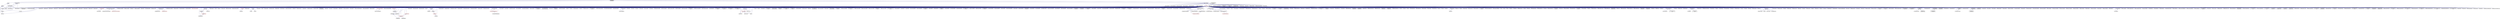 digraph "naming.hpp"
{
  edge [fontname="Helvetica",fontsize="10",labelfontname="Helvetica",labelfontsize="10"];
  node [fontname="Helvetica",fontsize="10",shape=record];
  Node236 [label="naming.hpp",height=0.2,width=0.4,color="black", fillcolor="grey75", style="filled", fontcolor="black"];
  Node236 -> Node237 [dir="back",color="midnightblue",fontsize="10",style="solid",fontname="Helvetica"];
  Node237 [label="row.hpp",height=0.2,width=0.4,color="black", fillcolor="white", style="filled",URL="$dc/d69/row_8hpp.html"];
  Node237 -> Node238 [dir="back",color="midnightblue",fontsize="10",style="solid",fontname="Helvetica"];
  Node238 [label="grid.hpp",height=0.2,width=0.4,color="black", fillcolor="white", style="filled",URL="$dc/d8a/grid_8hpp.html"];
  Node238 -> Node239 [dir="back",color="midnightblue",fontsize="10",style="solid",fontname="Helvetica"];
  Node239 [label="jacobi.cpp",height=0.2,width=0.4,color="black", fillcolor="white", style="filled",URL="$d2/d27/jacobi_8cpp.html"];
  Node238 -> Node240 [dir="back",color="midnightblue",fontsize="10",style="solid",fontname="Helvetica"];
  Node240 [label="solver.hpp",height=0.2,width=0.4,color="black", fillcolor="white", style="filled",URL="$db/d9a/server_2solver_8hpp.html"];
  Node240 -> Node241 [dir="back",color="midnightblue",fontsize="10",style="solid",fontname="Helvetica"];
  Node241 [label="solver.hpp",height=0.2,width=0.4,color="black", fillcolor="white", style="filled",URL="$d2/d1c/solver_8hpp.html"];
  Node241 -> Node239 [dir="back",color="midnightblue",fontsize="10",style="solid",fontname="Helvetica"];
  Node240 -> Node242 [dir="back",color="midnightblue",fontsize="10",style="solid",fontname="Helvetica"];
  Node242 [label="solver.cpp",height=0.2,width=0.4,color="black", fillcolor="white", style="filled",URL="$d6/d94/solver_8cpp.html"];
  Node238 -> Node241 [dir="back",color="midnightblue",fontsize="10",style="solid",fontname="Helvetica"];
  Node238 -> Node243 [dir="back",color="midnightblue",fontsize="10",style="solid",fontname="Helvetica"];
  Node243 [label="grid.cpp",height=0.2,width=0.4,color="black", fillcolor="white", style="filled",URL="$d6/d1b/jacobi__component_2grid_8cpp.html"];
  Node237 -> Node244 [dir="back",color="midnightblue",fontsize="10",style="solid",fontname="Helvetica"];
  Node244 [label="stencil_iterator.hpp",height=0.2,width=0.4,color="black", fillcolor="white", style="filled",URL="$dc/d5c/server_2stencil__iterator_8hpp.html"];
  Node244 -> Node240 [dir="back",color="midnightblue",fontsize="10",style="solid",fontname="Helvetica"];
  Node244 -> Node245 [dir="back",color="midnightblue",fontsize="10",style="solid",fontname="Helvetica"];
  Node245 [label="stencil_iterator.cpp",height=0.2,width=0.4,color="black", fillcolor="white", style="filled",URL="$d6/de1/server_2stencil__iterator_8cpp.html"];
  Node244 -> Node246 [dir="back",color="midnightblue",fontsize="10",style="solid",fontname="Helvetica"];
  Node246 [label="stencil_iterator.cpp",height=0.2,width=0.4,color="black", fillcolor="white", style="filled",URL="$d7/d71/stencil__iterator_8cpp.html"];
  Node237 -> Node243 [dir="back",color="midnightblue",fontsize="10",style="solid",fontname="Helvetica"];
  Node236 -> Node247 [dir="back",color="midnightblue",fontsize="10",style="solid",fontname="Helvetica"];
  Node247 [label="stencil_iterator.hpp",height=0.2,width=0.4,color="black", fillcolor="white", style="filled",URL="$d4/dc8/stencil__iterator_8hpp.html"];
  Node247 -> Node240 [dir="back",color="midnightblue",fontsize="10",style="solid",fontname="Helvetica"];
  Node247 -> Node244 [dir="back",color="midnightblue",fontsize="10",style="solid",fontname="Helvetica"];
  Node247 -> Node246 [dir="back",color="midnightblue",fontsize="10",style="solid",fontname="Helvetica"];
  Node236 -> Node241 [dir="back",color="midnightblue",fontsize="10",style="solid",fontname="Helvetica"];
  Node236 -> Node248 [dir="back",color="midnightblue",fontsize="10",style="solid",fontname="Helvetica"];
  Node248 [label="runtime.hpp",height=0.2,width=0.4,color="black", fillcolor="white", style="filled",URL="$d5/d15/include_2runtime_8hpp.html"];
  Node248 -> Node249 [dir="back",color="midnightblue",fontsize="10",style="solid",fontname="Helvetica"];
  Node249 [label="async_io_action.cpp",height=0.2,width=0.4,color="black", fillcolor="white", style="filled",URL="$d3/df5/async__io__action_8cpp.html"];
  Node248 -> Node250 [dir="back",color="midnightblue",fontsize="10",style="solid",fontname="Helvetica"];
  Node250 [label="async_io_external.cpp",height=0.2,width=0.4,color="black", fillcolor="white", style="filled",URL="$da/d9a/async__io__external_8cpp.html"];
  Node248 -> Node251 [dir="back",color="midnightblue",fontsize="10",style="solid",fontname="Helvetica"];
  Node251 [label="async_io_low_level.cpp",height=0.2,width=0.4,color="black", fillcolor="white", style="filled",URL="$dc/d10/async__io__low__level_8cpp.html"];
  Node248 -> Node252 [dir="back",color="midnightblue",fontsize="10",style="solid",fontname="Helvetica"];
  Node252 [label="async_io_simple.cpp",height=0.2,width=0.4,color="black", fillcolor="white", style="filled",URL="$da/db7/async__io__simple_8cpp.html"];
  Node248 -> Node253 [dir="back",color="midnightblue",fontsize="10",style="solid",fontname="Helvetica"];
  Node253 [label="rnd_future_reduce.cpp",height=0.2,width=0.4,color="black", fillcolor="white", style="filled",URL="$d1/db5/rnd__future__reduce_8cpp.html"];
  Node248 -> Node254 [dir="back",color="midnightblue",fontsize="10",style="solid",fontname="Helvetica"];
  Node254 [label="oversubscribing_resource\l_partitioner.cpp",height=0.2,width=0.4,color="black", fillcolor="white", style="filled",URL="$dd/dee/oversubscribing__resource__partitioner_8cpp.html"];
  Node248 -> Node255 [dir="back",color="midnightblue",fontsize="10",style="solid",fontname="Helvetica"];
  Node255 [label="system_characteristics.hpp",height=0.2,width=0.4,color="black", fillcolor="white", style="filled",URL="$d0/d07/system__characteristics_8hpp.html"];
  Node255 -> Node254 [dir="back",color="midnightblue",fontsize="10",style="solid",fontname="Helvetica"];
  Node255 -> Node256 [dir="back",color="midnightblue",fontsize="10",style="solid",fontname="Helvetica"];
  Node256 [label="simple_resource_partitioner.cpp",height=0.2,width=0.4,color="black", fillcolor="white", style="filled",URL="$d5/df9/simple__resource__partitioner_8cpp.html"];
  Node248 -> Node256 [dir="back",color="midnightblue",fontsize="10",style="solid",fontname="Helvetica"];
  Node248 -> Node257 [dir="back",color="midnightblue",fontsize="10",style="solid",fontname="Helvetica"];
  Node257 [label="hpx.hpp",height=0.2,width=0.4,color="red", fillcolor="white", style="filled",URL="$d0/daa/hpx_8hpp.html"];
  Node257 -> Node258 [dir="back",color="midnightblue",fontsize="10",style="solid",fontname="Helvetica"];
  Node258 [label="1d_stencil_1.cpp",height=0.2,width=0.4,color="black", fillcolor="white", style="filled",URL="$d2/db1/1d__stencil__1_8cpp.html"];
  Node257 -> Node259 [dir="back",color="midnightblue",fontsize="10",style="solid",fontname="Helvetica"];
  Node259 [label="1d_stencil_2.cpp",height=0.2,width=0.4,color="black", fillcolor="white", style="filled",URL="$d3/dd1/1d__stencil__2_8cpp.html"];
  Node257 -> Node260 [dir="back",color="midnightblue",fontsize="10",style="solid",fontname="Helvetica"];
  Node260 [label="1d_stencil_3.cpp",height=0.2,width=0.4,color="black", fillcolor="white", style="filled",URL="$db/d19/1d__stencil__3_8cpp.html"];
  Node257 -> Node261 [dir="back",color="midnightblue",fontsize="10",style="solid",fontname="Helvetica"];
  Node261 [label="1d_stencil_4.cpp",height=0.2,width=0.4,color="black", fillcolor="white", style="filled",URL="$d1/d7d/1d__stencil__4_8cpp.html"];
  Node257 -> Node262 [dir="back",color="midnightblue",fontsize="10",style="solid",fontname="Helvetica"];
  Node262 [label="1d_stencil_4_parallel.cpp",height=0.2,width=0.4,color="black", fillcolor="white", style="filled",URL="$d6/d05/1d__stencil__4__parallel_8cpp.html"];
  Node257 -> Node263 [dir="back",color="midnightblue",fontsize="10",style="solid",fontname="Helvetica"];
  Node263 [label="1d_stencil_4_repart.cpp",height=0.2,width=0.4,color="black", fillcolor="white", style="filled",URL="$d0/d6b/1d__stencil__4__repart_8cpp.html"];
  Node257 -> Node264 [dir="back",color="midnightblue",fontsize="10",style="solid",fontname="Helvetica"];
  Node264 [label="1d_stencil_4_throttle.cpp",height=0.2,width=0.4,color="black", fillcolor="white", style="filled",URL="$d6/de5/1d__stencil__4__throttle_8cpp.html"];
  Node257 -> Node265 [dir="back",color="midnightblue",fontsize="10",style="solid",fontname="Helvetica"];
  Node265 [label="1d_stencil_5.cpp",height=0.2,width=0.4,color="black", fillcolor="white", style="filled",URL="$d7/d2a/1d__stencil__5_8cpp.html"];
  Node257 -> Node266 [dir="back",color="midnightblue",fontsize="10",style="solid",fontname="Helvetica"];
  Node266 [label="1d_stencil_6.cpp",height=0.2,width=0.4,color="black", fillcolor="white", style="filled",URL="$db/de7/1d__stencil__6_8cpp.html"];
  Node257 -> Node267 [dir="back",color="midnightblue",fontsize="10",style="solid",fontname="Helvetica"];
  Node267 [label="1d_stencil_7.cpp",height=0.2,width=0.4,color="black", fillcolor="white", style="filled",URL="$d4/d5a/1d__stencil__7_8cpp.html"];
  Node257 -> Node268 [dir="back",color="midnightblue",fontsize="10",style="solid",fontname="Helvetica"];
  Node268 [label="1d_stencil_8.cpp",height=0.2,width=0.4,color="black", fillcolor="white", style="filled",URL="$df/de0/1d__stencil__8_8cpp.html"];
  Node257 -> Node269 [dir="back",color="midnightblue",fontsize="10",style="solid",fontname="Helvetica"];
  Node269 [label="accumulator.cpp",height=0.2,width=0.4,color="black", fillcolor="white", style="filled",URL="$d1/d81/accumulator_8cpp.html"];
  Node257 -> Node270 [dir="back",color="midnightblue",fontsize="10",style="solid",fontname="Helvetica"];
  Node270 [label="accumulator.hpp",height=0.2,width=0.4,color="red", fillcolor="white", style="filled",URL="$d4/d9d/server_2accumulator_8hpp.html"];
  Node270 -> Node269 [dir="back",color="midnightblue",fontsize="10",style="solid",fontname="Helvetica"];
  Node257 -> Node273 [dir="back",color="midnightblue",fontsize="10",style="solid",fontname="Helvetica"];
  Node273 [label="template_function_accumulator.hpp",height=0.2,width=0.4,color="black", fillcolor="white", style="filled",URL="$d7/da6/server_2template__function__accumulator_8hpp.html"];
  Node273 -> Node274 [dir="back",color="midnightblue",fontsize="10",style="solid",fontname="Helvetica"];
  Node274 [label="template_function_accumulator.cpp",height=0.2,width=0.4,color="black", fillcolor="white", style="filled",URL="$d5/d02/template__function__accumulator_8cpp.html"];
  Node273 -> Node275 [dir="back",color="midnightblue",fontsize="10",style="solid",fontname="Helvetica"];
  Node275 [label="template_function_accumulator.hpp",height=0.2,width=0.4,color="red", fillcolor="white", style="filled",URL="$d3/de9/template__function__accumulator_8hpp.html"];
  Node257 -> Node277 [dir="back",color="midnightblue",fontsize="10",style="solid",fontname="Helvetica"];
  Node277 [label="template_accumulator.cpp",height=0.2,width=0.4,color="black", fillcolor="white", style="filled",URL="$d0/d4a/template__accumulator_8cpp.html"];
  Node257 -> Node274 [dir="back",color="midnightblue",fontsize="10",style="solid",fontname="Helvetica"];
  Node257 -> Node275 [dir="back",color="midnightblue",fontsize="10",style="solid",fontname="Helvetica"];
  Node257 -> Node278 [dir="back",color="midnightblue",fontsize="10",style="solid",fontname="Helvetica"];
  Node278 [label="allgather_module.cpp",height=0.2,width=0.4,color="black", fillcolor="white", style="filled",URL="$df/de4/allgather__module_8cpp.html"];
  Node257 -> Node279 [dir="back",color="midnightblue",fontsize="10",style="solid",fontname="Helvetica"];
  Node279 [label="allgather.cpp",height=0.2,width=0.4,color="black", fillcolor="white", style="filled",URL="$d7/d06/allgather_8cpp.html"];
  Node257 -> Node280 [dir="back",color="midnightblue",fontsize="10",style="solid",fontname="Helvetica"];
  Node280 [label="allgather_and_gate.cpp",height=0.2,width=0.4,color="black", fillcolor="white", style="filled",URL="$d1/d56/allgather__and__gate_8cpp.html"];
  Node257 -> Node281 [dir="back",color="midnightblue",fontsize="10",style="solid",fontname="Helvetica"];
  Node281 [label="ag_client.cpp",height=0.2,width=0.4,color="black", fillcolor="white", style="filled",URL="$d4/d5d/ag__client_8cpp.html"];
  Node257 -> Node282 [dir="back",color="midnightblue",fontsize="10",style="solid",fontname="Helvetica"];
  Node282 [label="hpx_thread_phase.cpp",height=0.2,width=0.4,color="black", fillcolor="white", style="filled",URL="$d5/dca/hpx__thread__phase_8cpp.html"];
  Node257 -> Node283 [dir="back",color="midnightblue",fontsize="10",style="solid",fontname="Helvetica"];
  Node283 [label="os_thread_num.cpp",height=0.2,width=0.4,color="black", fillcolor="white", style="filled",URL="$d2/dfb/os__thread__num_8cpp.html"];
  Node257 -> Node284 [dir="back",color="midnightblue",fontsize="10",style="solid",fontname="Helvetica"];
  Node284 [label="cancelable_action.cpp",height=0.2,width=0.4,color="black", fillcolor="white", style="filled",URL="$d5/d0c/cancelable__action_8cpp.html"];
  Node257 -> Node285 [dir="back",color="midnightblue",fontsize="10",style="solid",fontname="Helvetica"];
  Node285 [label="cancelable_action.hpp",height=0.2,width=0.4,color="black", fillcolor="white", style="filled",URL="$d5/d4d/server_2cancelable__action_8hpp.html"];
  Node285 -> Node284 [dir="back",color="midnightblue",fontsize="10",style="solid",fontname="Helvetica"];
  Node285 -> Node286 [dir="back",color="midnightblue",fontsize="10",style="solid",fontname="Helvetica"];
  Node286 [label="cancelable_action.hpp",height=0.2,width=0.4,color="red", fillcolor="white", style="filled",URL="$d0/da3/stubs_2cancelable__action_8hpp.html"];
  Node257 -> Node286 [dir="back",color="midnightblue",fontsize="10",style="solid",fontname="Helvetica"];
  Node257 -> Node288 [dir="back",color="midnightblue",fontsize="10",style="solid",fontname="Helvetica"];
  Node288 [label="cancelable_action_client.cpp",height=0.2,width=0.4,color="black", fillcolor="white", style="filled",URL="$d1/db8/cancelable__action__client_8cpp.html"];
  Node257 -> Node289 [dir="back",color="midnightblue",fontsize="10",style="solid",fontname="Helvetica"];
  Node289 [label="cublas_matmul.cpp",height=0.2,width=0.4,color="black", fillcolor="white", style="filled",URL="$dd/d84/cublas__matmul_8cpp.html"];
  Node257 -> Node290 [dir="back",color="midnightblue",fontsize="10",style="solid",fontname="Helvetica"];
  Node290 [label="win_perf_counters.cpp",height=0.2,width=0.4,color="black", fillcolor="white", style="filled",URL="$d8/d11/win__perf__counters_8cpp.html"];
  Node257 -> Node291 [dir="back",color="midnightblue",fontsize="10",style="solid",fontname="Helvetica"];
  Node291 [label="win_perf_counters.hpp",height=0.2,width=0.4,color="black", fillcolor="white", style="filled",URL="$d5/da7/win__perf__counters_8hpp.html"];
  Node257 -> Node292 [dir="back",color="midnightblue",fontsize="10",style="solid",fontname="Helvetica"];
  Node292 [label="hello_world_component.hpp",height=0.2,width=0.4,color="red", fillcolor="white", style="filled",URL="$df/df0/hello__world__component_8hpp.html"];
  Node257 -> Node295 [dir="back",color="midnightblue",fontsize="10",style="solid",fontname="Helvetica"];
  Node295 [label="interpolate1d.cpp",height=0.2,width=0.4,color="black", fillcolor="white", style="filled",URL="$d0/d05/interpolate1d_8cpp.html"];
  Node257 -> Node296 [dir="back",color="midnightblue",fontsize="10",style="solid",fontname="Helvetica"];
  Node296 [label="partition.hpp",height=0.2,width=0.4,color="black", fillcolor="white", style="filled",URL="$d0/d7a/examples_2interpolate1d_2interpolate1d_2partition_8hpp.html"];
  Node296 -> Node295 [dir="back",color="midnightblue",fontsize="10",style="solid",fontname="Helvetica"];
  Node296 -> Node297 [dir="back",color="midnightblue",fontsize="10",style="solid",fontname="Helvetica"];
  Node297 [label="interpolate1d.hpp",height=0.2,width=0.4,color="red", fillcolor="white", style="filled",URL="$d4/dc7/interpolate1d_8hpp.html"];
  Node297 -> Node295 [dir="back",color="midnightblue",fontsize="10",style="solid",fontname="Helvetica"];
  Node257 -> Node299 [dir="back",color="midnightblue",fontsize="10",style="solid",fontname="Helvetica"];
  Node299 [label="partition.hpp",height=0.2,width=0.4,color="black", fillcolor="white", style="filled",URL="$d0/dff/examples_2interpolate1d_2interpolate1d_2server_2partition_8hpp.html"];
  Node299 -> Node296 [dir="back",color="midnightblue",fontsize="10",style="solid",fontname="Helvetica"];
  Node299 -> Node300 [dir="back",color="midnightblue",fontsize="10",style="solid",fontname="Helvetica"];
  Node300 [label="partition.cpp",height=0.2,width=0.4,color="black", fillcolor="white", style="filled",URL="$d0/d4f/examples_2interpolate1d_2interpolate1d_2server_2partition_8cpp.html"];
  Node257 -> Node297 [dir="back",color="midnightblue",fontsize="10",style="solid",fontname="Helvetica"];
  Node257 -> Node301 [dir="back",color="midnightblue",fontsize="10",style="solid",fontname="Helvetica"];
  Node301 [label="read_values.cpp",height=0.2,width=0.4,color="black", fillcolor="white", style="filled",URL="$d0/d8c/interpolate1d_2interpolate1d_2read__values_8cpp.html"];
  Node257 -> Node300 [dir="back",color="midnightblue",fontsize="10",style="solid",fontname="Helvetica"];
  Node257 -> Node239 [dir="back",color="midnightblue",fontsize="10",style="solid",fontname="Helvetica"];
  Node257 -> Node243 [dir="back",color="midnightblue",fontsize="10",style="solid",fontname="Helvetica"];
  Node257 -> Node302 [dir="back",color="midnightblue",fontsize="10",style="solid",fontname="Helvetica"];
  Node302 [label="row.cpp",height=0.2,width=0.4,color="black", fillcolor="white", style="filled",URL="$d3/d86/server_2row_8cpp.html"];
  Node257 -> Node242 [dir="back",color="midnightblue",fontsize="10",style="solid",fontname="Helvetica"];
  Node257 -> Node245 [dir="back",color="midnightblue",fontsize="10",style="solid",fontname="Helvetica"];
  Node257 -> Node246 [dir="back",color="midnightblue",fontsize="10",style="solid",fontname="Helvetica"];
  Node257 -> Node303 [dir="back",color="midnightblue",fontsize="10",style="solid",fontname="Helvetica"];
  Node303 [label="jacobi.cpp",height=0.2,width=0.4,color="black", fillcolor="white", style="filled",URL="$d3/d44/smp_2jacobi_8cpp.html"];
  Node257 -> Node304 [dir="back",color="midnightblue",fontsize="10",style="solid",fontname="Helvetica"];
  Node304 [label="jacobi_hpx.cpp",height=0.2,width=0.4,color="black", fillcolor="white", style="filled",URL="$d8/d72/jacobi__hpx_8cpp.html"];
  Node257 -> Node305 [dir="back",color="midnightblue",fontsize="10",style="solid",fontname="Helvetica"];
  Node305 [label="jacobi_nonuniform.cpp",height=0.2,width=0.4,color="black", fillcolor="white", style="filled",URL="$dd/ddc/jacobi__nonuniform_8cpp.html"];
  Node257 -> Node306 [dir="back",color="midnightblue",fontsize="10",style="solid",fontname="Helvetica"];
  Node306 [label="jacobi_nonuniform_hpx.cpp",height=0.2,width=0.4,color="black", fillcolor="white", style="filled",URL="$de/d56/jacobi__nonuniform__hpx_8cpp.html"];
  Node257 -> Node307 [dir="back",color="midnightblue",fontsize="10",style="solid",fontname="Helvetica"];
  Node307 [label="nqueen.cpp",height=0.2,width=0.4,color="black", fillcolor="white", style="filled",URL="$db/dca/nqueen_8cpp.html"];
  Node257 -> Node308 [dir="back",color="midnightblue",fontsize="10",style="solid",fontname="Helvetica"];
  Node308 [label="nqueen.hpp",height=0.2,width=0.4,color="red", fillcolor="white", style="filled",URL="$de/d58/server_2nqueen_8hpp.html"];
  Node308 -> Node307 [dir="back",color="midnightblue",fontsize="10",style="solid",fontname="Helvetica"];
  Node257 -> Node311 [dir="back",color="midnightblue",fontsize="10",style="solid",fontname="Helvetica"];
  Node311 [label="nqueen_client.cpp",height=0.2,width=0.4,color="black", fillcolor="white", style="filled",URL="$d3/d5e/nqueen__client_8cpp.html"];
  Node257 -> Node312 [dir="back",color="midnightblue",fontsize="10",style="solid",fontname="Helvetica"];
  Node312 [label="sine.cpp",height=0.2,width=0.4,color="black", fillcolor="white", style="filled",URL="$d3/d0d/server_2sine_8cpp.html"];
  Node257 -> Node313 [dir="back",color="midnightblue",fontsize="10",style="solid",fontname="Helvetica"];
  Node313 [label="sine.hpp",height=0.2,width=0.4,color="black", fillcolor="white", style="filled",URL="$d8/dac/sine_8hpp.html"];
  Node313 -> Node312 [dir="back",color="midnightblue",fontsize="10",style="solid",fontname="Helvetica"];
  Node313 -> Node314 [dir="back",color="midnightblue",fontsize="10",style="solid",fontname="Helvetica"];
  Node314 [label="sine.cpp",height=0.2,width=0.4,color="black", fillcolor="white", style="filled",URL="$d5/dd8/sine_8cpp.html"];
  Node257 -> Node314 [dir="back",color="midnightblue",fontsize="10",style="solid",fontname="Helvetica"];
  Node257 -> Node315 [dir="back",color="midnightblue",fontsize="10",style="solid",fontname="Helvetica"];
  Node315 [label="sine_client.cpp",height=0.2,width=0.4,color="black", fillcolor="white", style="filled",URL="$db/d62/sine__client_8cpp.html"];
  Node257 -> Node316 [dir="back",color="midnightblue",fontsize="10",style="solid",fontname="Helvetica"];
  Node316 [label="qt.cpp",height=0.2,width=0.4,color="black", fillcolor="white", style="filled",URL="$df/d90/qt_8cpp.html"];
  Node257 -> Node317 [dir="back",color="midnightblue",fontsize="10",style="solid",fontname="Helvetica"];
  Node317 [label="queue_client.cpp",height=0.2,width=0.4,color="black", fillcolor="white", style="filled",URL="$d7/d96/queue__client_8cpp.html"];
  Node257 -> Node318 [dir="back",color="midnightblue",fontsize="10",style="solid",fontname="Helvetica"];
  Node318 [label="customize_async.cpp",height=0.2,width=0.4,color="black", fillcolor="white", style="filled",URL="$d0/d82/customize__async_8cpp.html"];
  Node257 -> Node319 [dir="back",color="midnightblue",fontsize="10",style="solid",fontname="Helvetica"];
  Node319 [label="data_actions.cpp",height=0.2,width=0.4,color="black", fillcolor="white", style="filled",URL="$dc/d68/data__actions_8cpp.html"];
  Node257 -> Node320 [dir="back",color="midnightblue",fontsize="10",style="solid",fontname="Helvetica"];
  Node320 [label="error_handling.cpp",height=0.2,width=0.4,color="black", fillcolor="white", style="filled",URL="$d9/d96/error__handling_8cpp.html"];
  Node257 -> Node321 [dir="back",color="midnightblue",fontsize="10",style="solid",fontname="Helvetica"];
  Node321 [label="event_synchronization.cpp",height=0.2,width=0.4,color="black", fillcolor="white", style="filled",URL="$d0/d35/event__synchronization_8cpp.html"];
  Node257 -> Node322 [dir="back",color="midnightblue",fontsize="10",style="solid",fontname="Helvetica"];
  Node322 [label="factorial.cpp",height=0.2,width=0.4,color="black", fillcolor="white", style="filled",URL="$d9/d00/factorial_8cpp.html"];
  Node257 -> Node323 [dir="back",color="midnightblue",fontsize="10",style="solid",fontname="Helvetica"];
  Node323 [label="file_serialization.cpp",height=0.2,width=0.4,color="black", fillcolor="white", style="filled",URL="$de/d58/file__serialization_8cpp.html"];
  Node257 -> Node324 [dir="back",color="midnightblue",fontsize="10",style="solid",fontname="Helvetica"];
  Node324 [label="init_globally.cpp",height=0.2,width=0.4,color="black", fillcolor="white", style="filled",URL="$d6/dad/init__globally_8cpp.html"];
  Node257 -> Node325 [dir="back",color="midnightblue",fontsize="10",style="solid",fontname="Helvetica"];
  Node325 [label="interest_calculator.cpp",height=0.2,width=0.4,color="black", fillcolor="white", style="filled",URL="$d2/d86/interest__calculator_8cpp.html"];
  Node257 -> Node326 [dir="back",color="midnightblue",fontsize="10",style="solid",fontname="Helvetica"];
  Node326 [label="non_atomic_rma.cpp",height=0.2,width=0.4,color="black", fillcolor="white", style="filled",URL="$d7/d8b/non__atomic__rma_8cpp.html"];
  Node257 -> Node327 [dir="back",color="midnightblue",fontsize="10",style="solid",fontname="Helvetica"];
  Node327 [label="partitioned_vector\l_spmd_foreach.cpp",height=0.2,width=0.4,color="black", fillcolor="white", style="filled",URL="$db/d7c/partitioned__vector__spmd__foreach_8cpp.html"];
  Node257 -> Node328 [dir="back",color="midnightblue",fontsize="10",style="solid",fontname="Helvetica"];
  Node328 [label="pipeline1.cpp",height=0.2,width=0.4,color="black", fillcolor="white", style="filled",URL="$d5/d77/pipeline1_8cpp.html"];
  Node257 -> Node329 [dir="back",color="midnightblue",fontsize="10",style="solid",fontname="Helvetica"];
  Node329 [label="quicksort.cpp",height=0.2,width=0.4,color="black", fillcolor="white", style="filled",URL="$d3/d1e/quicksort_8cpp.html"];
  Node257 -> Node330 [dir="back",color="midnightblue",fontsize="10",style="solid",fontname="Helvetica"];
  Node330 [label="receive_buffer.cpp",height=0.2,width=0.4,color="black", fillcolor="white", style="filled",URL="$d7/d10/receive__buffer_8cpp.html"];
  Node257 -> Node331 [dir="back",color="midnightblue",fontsize="10",style="solid",fontname="Helvetica"];
  Node331 [label="safe_object.cpp",height=0.2,width=0.4,color="black", fillcolor="white", style="filled",URL="$dd/d52/safe__object_8cpp.html"];
  Node257 -> Node332 [dir="back",color="midnightblue",fontsize="10",style="solid",fontname="Helvetica"];
  Node332 [label="sort_by_key_demo.cpp",height=0.2,width=0.4,color="black", fillcolor="white", style="filled",URL="$da/d20/sort__by__key__demo_8cpp.html"];
  Node257 -> Node333 [dir="back",color="midnightblue",fontsize="10",style="solid",fontname="Helvetica"];
  Node333 [label="timed_wake.cpp",height=0.2,width=0.4,color="black", fillcolor="white", style="filled",URL="$d8/df9/timed__wake_8cpp.html"];
  Node257 -> Node334 [dir="back",color="midnightblue",fontsize="10",style="solid",fontname="Helvetica"];
  Node334 [label="vector_counting_dotproduct.cpp",height=0.2,width=0.4,color="black", fillcolor="white", style="filled",URL="$df/de9/vector__counting__dotproduct_8cpp.html"];
  Node257 -> Node335 [dir="back",color="midnightblue",fontsize="10",style="solid",fontname="Helvetica"];
  Node335 [label="vector_zip_dotproduct.cpp",height=0.2,width=0.4,color="black", fillcolor="white", style="filled",URL="$dc/d18/vector__zip__dotproduct_8cpp.html"];
  Node257 -> Node336 [dir="back",color="midnightblue",fontsize="10",style="solid",fontname="Helvetica"];
  Node336 [label="zerocopy_rdma.cpp",height=0.2,width=0.4,color="black", fillcolor="white", style="filled",URL="$d1/dad/zerocopy__rdma_8cpp.html"];
  Node257 -> Node337 [dir="back",color="midnightblue",fontsize="10",style="solid",fontname="Helvetica"];
  Node337 [label="random_mem_access.cpp",height=0.2,width=0.4,color="black", fillcolor="white", style="filled",URL="$d1/d51/random__mem__access_8cpp.html"];
  Node257 -> Node338 [dir="back",color="midnightblue",fontsize="10",style="solid",fontname="Helvetica"];
  Node338 [label="random_mem_access.hpp",height=0.2,width=0.4,color="red", fillcolor="white", style="filled",URL="$d0/d19/server_2random__mem__access_8hpp.html"];
  Node338 -> Node337 [dir="back",color="midnightblue",fontsize="10",style="solid",fontname="Helvetica"];
  Node257 -> Node341 [dir="back",color="midnightblue",fontsize="10",style="solid",fontname="Helvetica"];
  Node341 [label="random_mem_access_client.cpp",height=0.2,width=0.4,color="black", fillcolor="white", style="filled",URL="$df/d1b/random__mem__access__client_8cpp.html"];
  Node257 -> Node254 [dir="back",color="midnightblue",fontsize="10",style="solid",fontname="Helvetica"];
  Node257 -> Node256 [dir="back",color="midnightblue",fontsize="10",style="solid",fontname="Helvetica"];
  Node257 -> Node342 [dir="back",color="midnightblue",fontsize="10",style="solid",fontname="Helvetica"];
  Node342 [label="dimension.hpp",height=0.2,width=0.4,color="red", fillcolor="white", style="filled",URL="$d6/d39/sheneos_2sheneos_2dimension_8hpp.html"];
  Node342 -> Node348 [dir="back",color="midnightblue",fontsize="10",style="solid",fontname="Helvetica"];
  Node348 [label="partition3d.hpp",height=0.2,width=0.4,color="black", fillcolor="white", style="filled",URL="$dd/dbf/server_2partition3d_8hpp.html"];
  Node348 -> Node349 [dir="back",color="midnightblue",fontsize="10",style="solid",fontname="Helvetica"];
  Node349 [label="partition3d.hpp",height=0.2,width=0.4,color="black", fillcolor="white", style="filled",URL="$d1/d50/partition3d_8hpp.html"];
  Node349 -> Node345 [dir="back",color="midnightblue",fontsize="10",style="solid",fontname="Helvetica"];
  Node345 [label="interpolator.cpp",height=0.2,width=0.4,color="black", fillcolor="white", style="filled",URL="$d5/d02/interpolator_8cpp.html"];
  Node349 -> Node350 [dir="back",color="midnightblue",fontsize="10",style="solid",fontname="Helvetica"];
  Node350 [label="interpolator.hpp",height=0.2,width=0.4,color="red", fillcolor="white", style="filled",URL="$dc/d3b/interpolator_8hpp.html"];
  Node350 -> Node345 [dir="back",color="midnightblue",fontsize="10",style="solid",fontname="Helvetica"];
  Node350 -> Node353 [dir="back",color="midnightblue",fontsize="10",style="solid",fontname="Helvetica"];
  Node353 [label="sheneos_test.cpp",height=0.2,width=0.4,color="black", fillcolor="white", style="filled",URL="$d4/d6e/sheneos__test_8cpp.html"];
  Node348 -> Node347 [dir="back",color="midnightblue",fontsize="10",style="solid",fontname="Helvetica"];
  Node347 [label="partition3d.cpp",height=0.2,width=0.4,color="black", fillcolor="white", style="filled",URL="$de/d70/partition3d_8cpp.html"];
  Node257 -> Node345 [dir="back",color="midnightblue",fontsize="10",style="solid",fontname="Helvetica"];
  Node257 -> Node349 [dir="back",color="midnightblue",fontsize="10",style="solid",fontname="Helvetica"];
  Node257 -> Node348 [dir="back",color="midnightblue",fontsize="10",style="solid",fontname="Helvetica"];
  Node257 -> Node350 [dir="back",color="midnightblue",fontsize="10",style="solid",fontname="Helvetica"];
  Node257 -> Node354 [dir="back",color="midnightblue",fontsize="10",style="solid",fontname="Helvetica"];
  Node354 [label="configuration.hpp",height=0.2,width=0.4,color="red", fillcolor="white", style="filled",URL="$dc/d0a/configuration_8hpp.html"];
  Node354 -> Node350 [dir="back",color="midnightblue",fontsize="10",style="solid",fontname="Helvetica"];
  Node257 -> Node346 [dir="back",color="midnightblue",fontsize="10",style="solid",fontname="Helvetica"];
  Node346 [label="read_values.cpp",height=0.2,width=0.4,color="black", fillcolor="white", style="filled",URL="$d7/da4/sheneos_2sheneos_2read__values_8cpp.html"];
  Node257 -> Node347 [dir="back",color="midnightblue",fontsize="10",style="solid",fontname="Helvetica"];
  Node257 -> Node353 [dir="back",color="midnightblue",fontsize="10",style="solid",fontname="Helvetica"];
  Node257 -> Node356 [dir="back",color="midnightblue",fontsize="10",style="solid",fontname="Helvetica"];
  Node356 [label="startup_shutdown.cpp",height=0.2,width=0.4,color="black", fillcolor="white", style="filled",URL="$d3/dfc/server_2startup__shutdown_8cpp.html"];
  Node257 -> Node357 [dir="back",color="midnightblue",fontsize="10",style="solid",fontname="Helvetica"];
  Node357 [label="startup_shutdown.cpp",height=0.2,width=0.4,color="black", fillcolor="white", style="filled",URL="$d0/ddb/startup__shutdown_8cpp.html"];
  Node257 -> Node358 [dir="back",color="midnightblue",fontsize="10",style="solid",fontname="Helvetica"];
  Node358 [label="spin.cpp",height=0.2,width=0.4,color="black", fillcolor="white", style="filled",URL="$d7/df2/spin_8cpp.html"];
  Node257 -> Node359 [dir="back",color="midnightblue",fontsize="10",style="solid",fontname="Helvetica"];
  Node359 [label="throttle.cpp",height=0.2,width=0.4,color="black", fillcolor="white", style="filled",URL="$de/d56/server_2throttle_8cpp.html"];
  Node257 -> Node360 [dir="back",color="midnightblue",fontsize="10",style="solid",fontname="Helvetica"];
  Node360 [label="throttle.hpp",height=0.2,width=0.4,color="black", fillcolor="white", style="filled",URL="$db/dc9/server_2throttle_8hpp.html"];
  Node360 -> Node359 [dir="back",color="midnightblue",fontsize="10",style="solid",fontname="Helvetica"];
  Node360 -> Node361 [dir="back",color="midnightblue",fontsize="10",style="solid",fontname="Helvetica"];
  Node361 [label="throttle.hpp",height=0.2,width=0.4,color="black", fillcolor="white", style="filled",URL="$d5/dec/stubs_2throttle_8hpp.html"];
  Node361 -> Node362 [dir="back",color="midnightblue",fontsize="10",style="solid",fontname="Helvetica"];
  Node362 [label="throttle.hpp",height=0.2,width=0.4,color="red", fillcolor="white", style="filled",URL="$d2/d2e/throttle_8hpp.html"];
  Node362 -> Node363 [dir="back",color="midnightblue",fontsize="10",style="solid",fontname="Helvetica"];
  Node363 [label="throttle.cpp",height=0.2,width=0.4,color="black", fillcolor="white", style="filled",URL="$db/d02/throttle_8cpp.html"];
  Node257 -> Node361 [dir="back",color="midnightblue",fontsize="10",style="solid",fontname="Helvetica"];
  Node257 -> Node363 [dir="back",color="midnightblue",fontsize="10",style="solid",fontname="Helvetica"];
  Node257 -> Node362 [dir="back",color="midnightblue",fontsize="10",style="solid",fontname="Helvetica"];
  Node257 -> Node365 [dir="back",color="midnightblue",fontsize="10",style="solid",fontname="Helvetica"];
  Node365 [label="transpose_await.cpp",height=0.2,width=0.4,color="black", fillcolor="white", style="filled",URL="$de/d68/transpose__await_8cpp.html"];
  Node257 -> Node366 [dir="back",color="midnightblue",fontsize="10",style="solid",fontname="Helvetica"];
  Node366 [label="transpose_block.cpp",height=0.2,width=0.4,color="black", fillcolor="white", style="filled",URL="$d0/de1/transpose__block_8cpp.html"];
  Node257 -> Node367 [dir="back",color="midnightblue",fontsize="10",style="solid",fontname="Helvetica"];
  Node367 [label="transpose_block_numa.cpp",height=0.2,width=0.4,color="black", fillcolor="white", style="filled",URL="$dd/d3b/transpose__block__numa_8cpp.html"];
  Node257 -> Node368 [dir="back",color="midnightblue",fontsize="10",style="solid",fontname="Helvetica"];
  Node368 [label="transpose_serial.cpp",height=0.2,width=0.4,color="black", fillcolor="white", style="filled",URL="$db/d74/transpose__serial_8cpp.html"];
  Node257 -> Node369 [dir="back",color="midnightblue",fontsize="10",style="solid",fontname="Helvetica"];
  Node369 [label="transpose_serial_block.cpp",height=0.2,width=0.4,color="black", fillcolor="white", style="filled",URL="$d8/daa/transpose__serial__block_8cpp.html"];
  Node257 -> Node370 [dir="back",color="midnightblue",fontsize="10",style="solid",fontname="Helvetica"];
  Node370 [label="transpose_serial_vector.cpp",height=0.2,width=0.4,color="black", fillcolor="white", style="filled",URL="$d4/d04/transpose__serial__vector_8cpp.html"];
  Node257 -> Node371 [dir="back",color="midnightblue",fontsize="10",style="solid",fontname="Helvetica"];
  Node371 [label="transpose_smp.cpp",height=0.2,width=0.4,color="black", fillcolor="white", style="filled",URL="$d2/d99/transpose__smp_8cpp.html"];
  Node257 -> Node372 [dir="back",color="midnightblue",fontsize="10",style="solid",fontname="Helvetica"];
  Node372 [label="transpose_smp_block.cpp",height=0.2,width=0.4,color="black", fillcolor="white", style="filled",URL="$da/d4d/transpose__smp__block_8cpp.html"];
  Node257 -> Node373 [dir="back",color="midnightblue",fontsize="10",style="solid",fontname="Helvetica"];
  Node373 [label="simple_central_tuplespace.hpp",height=0.2,width=0.4,color="red", fillcolor="white", style="filled",URL="$db/d69/server_2simple__central__tuplespace_8hpp.html"];
  Node373 -> Node374 [dir="back",color="midnightblue",fontsize="10",style="solid",fontname="Helvetica"];
  Node374 [label="simple_central_tuplespace.cpp",height=0.2,width=0.4,color="black", fillcolor="white", style="filled",URL="$d3/dec/simple__central__tuplespace_8cpp.html"];
  Node257 -> Node378 [dir="back",color="midnightblue",fontsize="10",style="solid",fontname="Helvetica"];
  Node378 [label="tuples_warehouse.hpp",height=0.2,width=0.4,color="black", fillcolor="white", style="filled",URL="$da/de6/tuples__warehouse_8hpp.html"];
  Node378 -> Node373 [dir="back",color="midnightblue",fontsize="10",style="solid",fontname="Helvetica"];
  Node257 -> Node374 [dir="back",color="midnightblue",fontsize="10",style="solid",fontname="Helvetica"];
  Node257 -> Node379 [dir="back",color="midnightblue",fontsize="10",style="solid",fontname="Helvetica"];
  Node379 [label="hpx_runtime.cpp",height=0.2,width=0.4,color="black", fillcolor="white", style="filled",URL="$d7/d1e/hpx__runtime_8cpp.html"];
  Node257 -> Node380 [dir="back",color="midnightblue",fontsize="10",style="solid",fontname="Helvetica"];
  Node380 [label="synchronize.cpp",height=0.2,width=0.4,color="black", fillcolor="white", style="filled",URL="$da/da2/synchronize_8cpp.html"];
  Node257 -> Node381 [dir="back",color="midnightblue",fontsize="10",style="solid",fontname="Helvetica"];
  Node381 [label="agas_cache_timings.cpp",height=0.2,width=0.4,color="black", fillcolor="white", style="filled",URL="$dd/d37/agas__cache__timings_8cpp.html"];
  Node257 -> Node382 [dir="back",color="midnightblue",fontsize="10",style="solid",fontname="Helvetica"];
  Node382 [label="async_overheads.cpp",height=0.2,width=0.4,color="black", fillcolor="white", style="filled",URL="$de/da6/async__overheads_8cpp.html"];
  Node257 -> Node383 [dir="back",color="midnightblue",fontsize="10",style="solid",fontname="Helvetica"];
  Node383 [label="coroutines_call_overhead.cpp",height=0.2,width=0.4,color="black", fillcolor="white", style="filled",URL="$da/d1e/coroutines__call__overhead_8cpp.html"];
  Node257 -> Node384 [dir="back",color="midnightblue",fontsize="10",style="solid",fontname="Helvetica"];
  Node384 [label="foreach_scaling.cpp",height=0.2,width=0.4,color="black", fillcolor="white", style="filled",URL="$d4/d94/foreach__scaling_8cpp.html"];
  Node257 -> Node385 [dir="back",color="midnightblue",fontsize="10",style="solid",fontname="Helvetica"];
  Node385 [label="function_object_wrapper\l_overhead.cpp",height=0.2,width=0.4,color="black", fillcolor="white", style="filled",URL="$d5/d6f/function__object__wrapper__overhead_8cpp.html"];
  Node257 -> Node386 [dir="back",color="midnightblue",fontsize="10",style="solid",fontname="Helvetica"];
  Node386 [label="hpx_homogeneous_timed\l_task_spawn_executors.cpp",height=0.2,width=0.4,color="black", fillcolor="white", style="filled",URL="$d1/d3b/hpx__homogeneous__timed__task__spawn__executors_8cpp.html"];
  Node257 -> Node387 [dir="back",color="midnightblue",fontsize="10",style="solid",fontname="Helvetica"];
  Node387 [label="htts2_hpx.cpp",height=0.2,width=0.4,color="black", fillcolor="white", style="filled",URL="$d2/daf/htts2__hpx_8cpp.html"];
  Node257 -> Node388 [dir="back",color="midnightblue",fontsize="10",style="solid",fontname="Helvetica"];
  Node388 [label="partitioned_vector\l_foreach.cpp",height=0.2,width=0.4,color="black", fillcolor="white", style="filled",URL="$df/d5f/partitioned__vector__foreach_8cpp.html"];
  Node257 -> Node389 [dir="back",color="midnightblue",fontsize="10",style="solid",fontname="Helvetica"];
  Node389 [label="serialization_overhead.cpp",height=0.2,width=0.4,color="black", fillcolor="white", style="filled",URL="$d3/df8/serialization__overhead_8cpp.html"];
  Node257 -> Node390 [dir="back",color="midnightblue",fontsize="10",style="solid",fontname="Helvetica"];
  Node390 [label="sizeof.cpp",height=0.2,width=0.4,color="black", fillcolor="white", style="filled",URL="$d3/d0f/sizeof_8cpp.html"];
  Node257 -> Node391 [dir="back",color="midnightblue",fontsize="10",style="solid",fontname="Helvetica"];
  Node391 [label="skynet.cpp",height=0.2,width=0.4,color="black", fillcolor="white", style="filled",URL="$d0/dc3/skynet_8cpp.html"];
  Node257 -> Node392 [dir="back",color="midnightblue",fontsize="10",style="solid",fontname="Helvetica"];
  Node392 [label="stencil3_iterators.cpp",height=0.2,width=0.4,color="black", fillcolor="white", style="filled",URL="$db/d9e/stencil3__iterators_8cpp.html"];
  Node257 -> Node393 [dir="back",color="midnightblue",fontsize="10",style="solid",fontname="Helvetica"];
  Node393 [label="stream.cpp",height=0.2,width=0.4,color="black", fillcolor="white", style="filled",URL="$da/d5f/stream_8cpp.html"];
  Node257 -> Node394 [dir="back",color="midnightblue",fontsize="10",style="solid",fontname="Helvetica"];
  Node394 [label="timed_task_spawn.cpp",height=0.2,width=0.4,color="black", fillcolor="white", style="filled",URL="$df/de1/timed__task__spawn_8cpp.html"];
  Node257 -> Node395 [dir="back",color="midnightblue",fontsize="10",style="solid",fontname="Helvetica"];
  Node395 [label="transform_reduce_binary\l_scaling.cpp",height=0.2,width=0.4,color="black", fillcolor="white", style="filled",URL="$d1/dae/transform__reduce__binary__scaling_8cpp.html"];
  Node257 -> Node396 [dir="back",color="midnightblue",fontsize="10",style="solid",fontname="Helvetica"];
  Node396 [label="transform_reduce_scaling.cpp",height=0.2,width=0.4,color="black", fillcolor="white", style="filled",URL="$db/d2a/transform__reduce__scaling_8cpp.html"];
  Node257 -> Node397 [dir="back",color="midnightblue",fontsize="10",style="solid",fontname="Helvetica"];
  Node397 [label="minmax_element_performance.cpp",height=0.2,width=0.4,color="black", fillcolor="white", style="filled",URL="$d9/d93/minmax__element__performance_8cpp.html"];
  Node257 -> Node398 [dir="back",color="midnightblue",fontsize="10",style="solid",fontname="Helvetica"];
  Node398 [label="barrier_performance.cpp",height=0.2,width=0.4,color="black", fillcolor="white", style="filled",URL="$d6/d6c/barrier__performance_8cpp.html"];
  Node257 -> Node399 [dir="back",color="midnightblue",fontsize="10",style="solid",fontname="Helvetica"];
  Node399 [label="network_storage.cpp",height=0.2,width=0.4,color="black", fillcolor="white", style="filled",URL="$db/daa/network__storage_8cpp.html"];
  Node257 -> Node400 [dir="back",color="midnightblue",fontsize="10",style="solid",fontname="Helvetica"];
  Node400 [label="simple_profiler.hpp",height=0.2,width=0.4,color="black", fillcolor="white", style="filled",URL="$d8/d02/simple__profiler_8hpp.html"];
  Node400 -> Node399 [dir="back",color="midnightblue",fontsize="10",style="solid",fontname="Helvetica"];
  Node257 -> Node401 [dir="back",color="midnightblue",fontsize="10",style="solid",fontname="Helvetica"];
  Node401 [label="osu_bcast.cpp",height=0.2,width=0.4,color="black", fillcolor="white", style="filled",URL="$d3/dca/osu__bcast_8cpp.html"];
  Node257 -> Node402 [dir="back",color="midnightblue",fontsize="10",style="solid",fontname="Helvetica"];
  Node402 [label="osu_bibw.cpp",height=0.2,width=0.4,color="black", fillcolor="white", style="filled",URL="$d2/d04/osu__bibw_8cpp.html"];
  Node257 -> Node403 [dir="back",color="midnightblue",fontsize="10",style="solid",fontname="Helvetica"];
  Node403 [label="osu_bw.cpp",height=0.2,width=0.4,color="black", fillcolor="white", style="filled",URL="$d4/d20/osu__bw_8cpp.html"];
  Node257 -> Node404 [dir="back",color="midnightblue",fontsize="10",style="solid",fontname="Helvetica"];
  Node404 [label="osu_latency.cpp",height=0.2,width=0.4,color="black", fillcolor="white", style="filled",URL="$df/d58/osu__latency_8cpp.html"];
  Node257 -> Node405 [dir="back",color="midnightblue",fontsize="10",style="solid",fontname="Helvetica"];
  Node405 [label="osu_multi_lat.cpp",height=0.2,width=0.4,color="black", fillcolor="white", style="filled",URL="$d7/d91/osu__multi__lat_8cpp.html"];
  Node257 -> Node406 [dir="back",color="midnightblue",fontsize="10",style="solid",fontname="Helvetica"];
  Node406 [label="osu_scatter.cpp",height=0.2,width=0.4,color="black", fillcolor="white", style="filled",URL="$d4/d4c/osu__scatter_8cpp.html"];
  Node257 -> Node407 [dir="back",color="midnightblue",fontsize="10",style="solid",fontname="Helvetica"];
  Node407 [label="pingpong_performance.cpp",height=0.2,width=0.4,color="black", fillcolor="white", style="filled",URL="$de/d03/pingpong__performance_8cpp.html"];
  Node257 -> Node408 [dir="back",color="midnightblue",fontsize="10",style="solid",fontname="Helvetica"];
  Node408 [label="benchmark_is_heap.cpp",height=0.2,width=0.4,color="black", fillcolor="white", style="filled",URL="$da/d4f/benchmark__is__heap_8cpp.html"];
  Node257 -> Node409 [dir="back",color="midnightblue",fontsize="10",style="solid",fontname="Helvetica"];
  Node409 [label="benchmark_is_heap_until.cpp",height=0.2,width=0.4,color="black", fillcolor="white", style="filled",URL="$dc/df5/benchmark__is__heap__until_8cpp.html"];
  Node257 -> Node410 [dir="back",color="midnightblue",fontsize="10",style="solid",fontname="Helvetica"];
  Node410 [label="benchmark_merge.cpp",height=0.2,width=0.4,color="black", fillcolor="white", style="filled",URL="$dd/d49/benchmark__merge_8cpp.html"];
  Node257 -> Node411 [dir="back",color="midnightblue",fontsize="10",style="solid",fontname="Helvetica"];
  Node411 [label="benchmark_partition.cpp",height=0.2,width=0.4,color="black", fillcolor="white", style="filled",URL="$d9/d88/benchmark__partition_8cpp.html"];
  Node257 -> Node412 [dir="back",color="midnightblue",fontsize="10",style="solid",fontname="Helvetica"];
  Node412 [label="benchmark_partition\l_copy.cpp",height=0.2,width=0.4,color="black", fillcolor="white", style="filled",URL="$d3/d0e/benchmark__partition__copy_8cpp.html"];
  Node257 -> Node413 [dir="back",color="midnightblue",fontsize="10",style="solid",fontname="Helvetica"];
  Node413 [label="benchmark_unique_copy.cpp",height=0.2,width=0.4,color="black", fillcolor="white", style="filled",URL="$d9/d53/benchmark__unique__copy_8cpp.html"];
  Node257 -> Node414 [dir="back",color="midnightblue",fontsize="10",style="solid",fontname="Helvetica"];
  Node414 [label="action_move_semantics.cpp",height=0.2,width=0.4,color="black", fillcolor="white", style="filled",URL="$d4/db3/action__move__semantics_8cpp.html"];
  Node257 -> Node415 [dir="back",color="midnightblue",fontsize="10",style="solid",fontname="Helvetica"];
  Node415 [label="movable_objects.cpp",height=0.2,width=0.4,color="black", fillcolor="white", style="filled",URL="$d8/d65/movable__objects_8cpp.html"];
  Node257 -> Node416 [dir="back",color="midnightblue",fontsize="10",style="solid",fontname="Helvetica"];
  Node416 [label="duplicate_id_registration\l_1596.cpp",height=0.2,width=0.4,color="black", fillcolor="white", style="filled",URL="$db/d8d/duplicate__id__registration__1596_8cpp.html"];
  Node257 -> Node417 [dir="back",color="midnightblue",fontsize="10",style="solid",fontname="Helvetica"];
  Node417 [label="pass_by_value_id_type\l_action.cpp",height=0.2,width=0.4,color="black", fillcolor="white", style="filled",URL="$d0/de6/pass__by__value__id__type__action_8cpp.html"];
  Node257 -> Node418 [dir="back",color="midnightblue",fontsize="10",style="solid",fontname="Helvetica"];
  Node418 [label="register_with_basename\l_1804.cpp",height=0.2,width=0.4,color="black", fillcolor="white", style="filled",URL="$db/d95/register__with__basename__1804_8cpp.html"];
  Node257 -> Node419 [dir="back",color="midnightblue",fontsize="10",style="solid",fontname="Helvetica"];
  Node419 [label="send_gid_keep_component\l_1624.cpp",height=0.2,width=0.4,color="black", fillcolor="white", style="filled",URL="$d9/d49/send__gid__keep__component__1624_8cpp.html"];
  Node257 -> Node420 [dir="back",color="midnightblue",fontsize="10",style="solid",fontname="Helvetica"];
  Node420 [label="algorithms.cc",height=0.2,width=0.4,color="black", fillcolor="white", style="filled",URL="$d5/d1b/algorithms_8cc.html"];
  Node257 -> Node421 [dir="back",color="midnightblue",fontsize="10",style="solid",fontname="Helvetica"];
  Node421 [label="matrix_hpx.hh",height=0.2,width=0.4,color="black", fillcolor="white", style="filled",URL="$d5/d89/matrix__hpx_8hh.html"];
  Node421 -> Node422 [dir="back",color="midnightblue",fontsize="10",style="solid",fontname="Helvetica"];
  Node422 [label="block_matrix.hh",height=0.2,width=0.4,color="red", fillcolor="white", style="filled",URL="$dc/de8/block__matrix_8hh.html"];
  Node422 -> Node420 [dir="back",color="midnightblue",fontsize="10",style="solid",fontname="Helvetica"];
  Node422 -> Node426 [dir="back",color="midnightblue",fontsize="10",style="solid",fontname="Helvetica"];
  Node426 [label="block_matrix.cc",height=0.2,width=0.4,color="black", fillcolor="white", style="filled",URL="$de/d88/block__matrix_8cc.html"];
  Node422 -> Node425 [dir="back",color="midnightblue",fontsize="10",style="solid",fontname="Helvetica"];
  Node425 [label="tests.cc",height=0.2,width=0.4,color="black", fillcolor="white", style="filled",URL="$d6/d96/tests_8cc.html"];
  Node421 -> Node420 [dir="back",color="midnightblue",fontsize="10",style="solid",fontname="Helvetica"];
  Node421 -> Node424 [dir="back",color="midnightblue",fontsize="10",style="solid",fontname="Helvetica"];
  Node424 [label="matrix_hpx.cc",height=0.2,width=0.4,color="black", fillcolor="white", style="filled",URL="$d7/d32/matrix__hpx_8cc.html"];
  Node257 -> Node422 [dir="back",color="midnightblue",fontsize="10",style="solid",fontname="Helvetica"];
  Node257 -> Node426 [dir="back",color="midnightblue",fontsize="10",style="solid",fontname="Helvetica"];
  Node257 -> Node427 [dir="back",color="midnightblue",fontsize="10",style="solid",fontname="Helvetica"];
  Node427 [label="main.cc",height=0.2,width=0.4,color="black", fillcolor="white", style="filled",URL="$d9/d0f/main_8cc.html"];
  Node257 -> Node428 [dir="back",color="midnightblue",fontsize="10",style="solid",fontname="Helvetica"];
  Node428 [label="matrix.cc",height=0.2,width=0.4,color="black", fillcolor="white", style="filled",URL="$d7/dea/matrix_8cc.html"];
  Node257 -> Node424 [dir="back",color="midnightblue",fontsize="10",style="solid",fontname="Helvetica"];
  Node257 -> Node425 [dir="back",color="midnightblue",fontsize="10",style="solid",fontname="Helvetica"];
  Node257 -> Node429 [dir="back",color="midnightblue",fontsize="10",style="solid",fontname="Helvetica"];
  Node429 [label="client_1950.cpp",height=0.2,width=0.4,color="black", fillcolor="white", style="filled",URL="$d0/d79/client__1950_8cpp.html"];
  Node257 -> Node430 [dir="back",color="midnightblue",fontsize="10",style="solid",fontname="Helvetica"];
  Node430 [label="commandline_options\l_1437.cpp",height=0.2,width=0.4,color="black", fillcolor="white", style="filled",URL="$d5/dbd/commandline__options__1437_8cpp.html"];
  Node257 -> Node431 [dir="back",color="midnightblue",fontsize="10",style="solid",fontname="Helvetica"];
  Node431 [label="moveonly_constructor\l_arguments_1405.cpp",height=0.2,width=0.4,color="black", fillcolor="white", style="filled",URL="$d3/dcf/moveonly__constructor__arguments__1405_8cpp.html"];
  Node257 -> Node432 [dir="back",color="midnightblue",fontsize="10",style="solid",fontname="Helvetica"];
  Node432 [label="partitioned_vector\l_2201.cpp",height=0.2,width=0.4,color="black", fillcolor="white", style="filled",URL="$dc/d39/partitioned__vector__2201_8cpp.html"];
  Node257 -> Node433 [dir="back",color="midnightblue",fontsize="10",style="solid",fontname="Helvetica"];
  Node433 [label="dynamic_counters_loaded\l_1508.cpp",height=0.2,width=0.4,color="black", fillcolor="white", style="filled",URL="$db/d58/dynamic__counters__loaded__1508_8cpp.html"];
  Node257 -> Node434 [dir="back",color="midnightblue",fontsize="10",style="solid",fontname="Helvetica"];
  Node434 [label="id_type_ref_counting\l_1032.cpp",height=0.2,width=0.4,color="black", fillcolor="white", style="filled",URL="$d8/dfd/id__type__ref__counting__1032_8cpp.html"];
  Node257 -> Node435 [dir="back",color="midnightblue",fontsize="10",style="solid",fontname="Helvetica"];
  Node435 [label="lost_output_2236.cpp",height=0.2,width=0.4,color="black", fillcolor="white", style="filled",URL="$db/dd0/lost__output__2236_8cpp.html"];
  Node257 -> Node436 [dir="back",color="midnightblue",fontsize="10",style="solid",fontname="Helvetica"];
  Node436 [label="no_output_1173.cpp",height=0.2,width=0.4,color="black", fillcolor="white", style="filled",URL="$de/d67/no__output__1173_8cpp.html"];
  Node257 -> Node437 [dir="back",color="midnightblue",fontsize="10",style="solid",fontname="Helvetica"];
  Node437 [label="after_588.cpp",height=0.2,width=0.4,color="black", fillcolor="white", style="filled",URL="$dc/dc0/after__588_8cpp.html"];
  Node257 -> Node438 [dir="back",color="midnightblue",fontsize="10",style="solid",fontname="Helvetica"];
  Node438 [label="async_callback_with\l_bound_callback.cpp",height=0.2,width=0.4,color="black", fillcolor="white", style="filled",URL="$d2/dae/async__callback__with__bound__callback_8cpp.html"];
  Node257 -> Node439 [dir="back",color="midnightblue",fontsize="10",style="solid",fontname="Helvetica"];
  Node439 [label="async_unwrap_1037.cpp",height=0.2,width=0.4,color="black", fillcolor="white", style="filled",URL="$d4/d13/async__unwrap__1037_8cpp.html"];
  Node257 -> Node440 [dir="back",color="midnightblue",fontsize="10",style="solid",fontname="Helvetica"];
  Node440 [label="barrier_hang.cpp",height=0.2,width=0.4,color="black", fillcolor="white", style="filled",URL="$dd/d8b/barrier__hang_8cpp.html"];
  Node257 -> Node441 [dir="back",color="midnightblue",fontsize="10",style="solid",fontname="Helvetica"];
  Node441 [label="call_promise_get_gid\l_more_than_once.cpp",height=0.2,width=0.4,color="black", fillcolor="white", style="filled",URL="$d4/dd8/call__promise__get__gid__more__than__once_8cpp.html"];
  Node257 -> Node442 [dir="back",color="midnightblue",fontsize="10",style="solid",fontname="Helvetica"];
  Node442 [label="channel_register_as\l_2722.cpp",height=0.2,width=0.4,color="black", fillcolor="white", style="filled",URL="$d4/d98/channel__register__as__2722_8cpp.html"];
  Node257 -> Node443 [dir="back",color="midnightblue",fontsize="10",style="solid",fontname="Helvetica"];
  Node443 [label="dataflow_action_2008.cpp",height=0.2,width=0.4,color="black", fillcolor="white", style="filled",URL="$da/dad/dataflow__action__2008_8cpp.html"];
  Node257 -> Node444 [dir="back",color="midnightblue",fontsize="10",style="solid",fontname="Helvetica"];
  Node444 [label="dataflow_const_functor\l_773.cpp",height=0.2,width=0.4,color="black", fillcolor="white", style="filled",URL="$d3/df2/dataflow__const__functor__773_8cpp.html"];
  Node257 -> Node445 [dir="back",color="midnightblue",fontsize="10",style="solid",fontname="Helvetica"];
  Node445 [label="dataflow_future_swap.cpp",height=0.2,width=0.4,color="black", fillcolor="white", style="filled",URL="$dc/d8c/dataflow__future__swap_8cpp.html"];
  Node257 -> Node446 [dir="back",color="midnightblue",fontsize="10",style="solid",fontname="Helvetica"];
  Node446 [label="dataflow_future_swap2.cpp",height=0.2,width=0.4,color="black", fillcolor="white", style="filled",URL="$d1/db3/dataflow__future__swap2_8cpp.html"];
  Node257 -> Node447 [dir="back",color="midnightblue",fontsize="10",style="solid",fontname="Helvetica"];
  Node447 [label="dataflow_launch_775.cpp",height=0.2,width=0.4,color="black", fillcolor="white", style="filled",URL="$d7/d0d/dataflow__launch__775_8cpp.html"];
  Node257 -> Node448 [dir="back",color="midnightblue",fontsize="10",style="solid",fontname="Helvetica"];
  Node448 [label="dataflow_recursion\l_1613.cpp",height=0.2,width=0.4,color="black", fillcolor="white", style="filled",URL="$d0/d1f/dataflow__recursion__1613_8cpp.html"];
  Node257 -> Node449 [dir="back",color="midnightblue",fontsize="10",style="solid",fontname="Helvetica"];
  Node449 [label="dataflow_using_774.cpp",height=0.2,width=0.4,color="black", fillcolor="white", style="filled",URL="$d7/dfa/dataflow__using__774_8cpp.html"];
  Node257 -> Node450 [dir="back",color="midnightblue",fontsize="10",style="solid",fontname="Helvetica"];
  Node450 [label="exception_from_continuation\l_1613.cpp",height=0.2,width=0.4,color="black", fillcolor="white", style="filled",URL="$db/d28/exception__from__continuation__1613_8cpp.html"];
  Node257 -> Node451 [dir="back",color="midnightblue",fontsize="10",style="solid",fontname="Helvetica"];
  Node451 [label="fail_future_2667.cpp",height=0.2,width=0.4,color="black", fillcolor="white", style="filled",URL="$db/d7e/fail__future__2667_8cpp.html"];
  Node257 -> Node452 [dir="back",color="midnightblue",fontsize="10",style="solid",fontname="Helvetica"];
  Node452 [label="future_2667.cpp",height=0.2,width=0.4,color="black", fillcolor="white", style="filled",URL="$d2/dfd/future__2667_8cpp.html"];
  Node257 -> Node453 [dir="back",color="midnightblue",fontsize="10",style="solid",fontname="Helvetica"];
  Node453 [label="future_790.cpp",height=0.2,width=0.4,color="black", fillcolor="white", style="filled",URL="$de/d3d/future__790_8cpp.html"];
  Node257 -> Node454 [dir="back",color="midnightblue",fontsize="10",style="solid",fontname="Helvetica"];
  Node454 [label="future_unwrap_1182.cpp",height=0.2,width=0.4,color="black", fillcolor="white", style="filled",URL="$df/d7a/future__unwrap__1182_8cpp.html"];
  Node257 -> Node455 [dir="back",color="midnightblue",fontsize="10",style="solid",fontname="Helvetica"];
  Node455 [label="future_unwrap_878.cpp",height=0.2,width=0.4,color="black", fillcolor="white", style="filled",URL="$d9/ddf/future__unwrap__878_8cpp.html"];
  Node257 -> Node456 [dir="back",color="midnightblue",fontsize="10",style="solid",fontname="Helvetica"];
  Node456 [label="ignore_while_locked\l_1485.cpp",height=0.2,width=0.4,color="black", fillcolor="white", style="filled",URL="$db/d24/ignore__while__locked__1485_8cpp.html"];
  Node257 -> Node457 [dir="back",color="midnightblue",fontsize="10",style="solid",fontname="Helvetica"];
  Node457 [label="lifetime_588.cpp",height=0.2,width=0.4,color="black", fillcolor="white", style="filled",URL="$d7/dca/lifetime__588_8cpp.html"];
  Node257 -> Node458 [dir="back",color="midnightblue",fontsize="10",style="solid",fontname="Helvetica"];
  Node458 [label="lifetime_588_1.cpp",height=0.2,width=0.4,color="black", fillcolor="white", style="filled",URL="$de/d75/lifetime__588__1_8cpp.html"];
  Node257 -> Node459 [dir="back",color="midnightblue",fontsize="10",style="solid",fontname="Helvetica"];
  Node459 [label="multiple_gather_ops\l_2001.cpp",height=0.2,width=0.4,color="black", fillcolor="white", style="filled",URL="$d3/d95/multiple__gather__ops__2001_8cpp.html"];
  Node257 -> Node460 [dir="back",color="midnightblue",fontsize="10",style="solid",fontname="Helvetica"];
  Node460 [label="promise_1620.cpp",height=0.2,width=0.4,color="black", fillcolor="white", style="filled",URL="$d2/d67/promise__1620_8cpp.html"];
  Node257 -> Node461 [dir="back",color="midnightblue",fontsize="10",style="solid",fontname="Helvetica"];
  Node461 [label="promise_leak_996.cpp",height=0.2,width=0.4,color="black", fillcolor="white", style="filled",URL="$d0/d7e/promise__leak__996_8cpp.html"];
  Node257 -> Node462 [dir="back",color="midnightblue",fontsize="10",style="solid",fontname="Helvetica"];
  Node462 [label="receive_buffer_1733.cpp",height=0.2,width=0.4,color="black", fillcolor="white", style="filled",URL="$d1/d0e/receive__buffer__1733_8cpp.html"];
  Node257 -> Node463 [dir="back",color="midnightblue",fontsize="10",style="solid",fontname="Helvetica"];
  Node463 [label="safely_destroy_promise\l_1481.cpp",height=0.2,width=0.4,color="black", fillcolor="white", style="filled",URL="$dd/d62/safely__destroy__promise__1481_8cpp.html"];
  Node257 -> Node464 [dir="back",color="midnightblue",fontsize="10",style="solid",fontname="Helvetica"];
  Node464 [label="set_hpx_limit_798.cpp",height=0.2,width=0.4,color="black", fillcolor="white", style="filled",URL="$d2/dfb/set__hpx__limit__798_8cpp.html"];
  Node257 -> Node465 [dir="back",color="midnightblue",fontsize="10",style="solid",fontname="Helvetica"];
  Node465 [label="shared_mutex_1702.cpp",height=0.2,width=0.4,color="black", fillcolor="white", style="filled",URL="$d2/d66/shared__mutex__1702_8cpp.html"];
  Node257 -> Node466 [dir="back",color="midnightblue",fontsize="10",style="solid",fontname="Helvetica"];
  Node466 [label="shared_stated_leaked\l_1211.cpp",height=0.2,width=0.4,color="black", fillcolor="white", style="filled",URL="$dc/dce/shared__stated__leaked__1211_8cpp.html"];
  Node257 -> Node467 [dir="back",color="midnightblue",fontsize="10",style="solid",fontname="Helvetica"];
  Node467 [label="split_future_2246.cpp",height=0.2,width=0.4,color="black", fillcolor="white", style="filled",URL="$db/d2b/split__future__2246_8cpp.html"];
  Node257 -> Node468 [dir="back",color="midnightblue",fontsize="10",style="solid",fontname="Helvetica"];
  Node468 [label="wait_all_hang_1946.cpp",height=0.2,width=0.4,color="black", fillcolor="white", style="filled",URL="$d5/d69/wait__all__hang__1946_8cpp.html"];
  Node257 -> Node469 [dir="back",color="midnightblue",fontsize="10",style="solid",fontname="Helvetica"];
  Node469 [label="wait_for_1751.cpp",height=0.2,width=0.4,color="black", fillcolor="white", style="filled",URL="$d9/d48/wait__for__1751_8cpp.html"];
  Node257 -> Node470 [dir="back",color="midnightblue",fontsize="10",style="solid",fontname="Helvetica"];
  Node470 [label="when_all_vectors_1623.cpp",height=0.2,width=0.4,color="black", fillcolor="white", style="filled",URL="$dd/d2e/when__all__vectors__1623_8cpp.html"];
  Node257 -> Node471 [dir="back",color="midnightblue",fontsize="10",style="solid",fontname="Helvetica"];
  Node471 [label="multiple_init.cpp",height=0.2,width=0.4,color="black", fillcolor="white", style="filled",URL="$df/d43/multiple__init_8cpp.html"];
  Node257 -> Node472 [dir="back",color="midnightblue",fontsize="10",style="solid",fontname="Helvetica"];
  Node472 [label="is_executor_1691.cpp",height=0.2,width=0.4,color="black", fillcolor="white", style="filled",URL="$d2/d1e/is__executor__1691_8cpp.html"];
  Node257 -> Node473 [dir="back",color="midnightblue",fontsize="10",style="solid",fontname="Helvetica"];
  Node473 [label="for_each_annotated\l_function.cpp",height=0.2,width=0.4,color="black", fillcolor="white", style="filled",URL="$d5/dbf/for__each__annotated__function_8cpp.html"];
  Node257 -> Node474 [dir="back",color="midnightblue",fontsize="10",style="solid",fontname="Helvetica"];
  Node474 [label="for_loop_2281.cpp",height=0.2,width=0.4,color="black", fillcolor="white", style="filled",URL="$de/d36/for__loop__2281_8cpp.html"];
  Node257 -> Node475 [dir="back",color="midnightblue",fontsize="10",style="solid",fontname="Helvetica"];
  Node475 [label="minimal_findend.cpp",height=0.2,width=0.4,color="black", fillcolor="white", style="filled",URL="$da/d34/minimal__findend_8cpp.html"];
  Node257 -> Node476 [dir="back",color="midnightblue",fontsize="10",style="solid",fontname="Helvetica"];
  Node476 [label="scan_different_inits.cpp",height=0.2,width=0.4,color="black", fillcolor="white", style="filled",URL="$d6/d4b/scan__different__inits_8cpp.html"];
  Node257 -> Node477 [dir="back",color="midnightblue",fontsize="10",style="solid",fontname="Helvetica"];
  Node477 [label="scan_non_commutative.cpp",height=0.2,width=0.4,color="black", fillcolor="white", style="filled",URL="$d8/de4/scan__non__commutative_8cpp.html"];
  Node257 -> Node478 [dir="back",color="midnightblue",fontsize="10",style="solid",fontname="Helvetica"];
  Node478 [label="scan_shortlength.cpp",height=0.2,width=0.4,color="black", fillcolor="white", style="filled",URL="$de/d75/scan__shortlength_8cpp.html"];
  Node257 -> Node479 [dir="back",color="midnightblue",fontsize="10",style="solid",fontname="Helvetica"];
  Node479 [label="search_zerolength.cpp",height=0.2,width=0.4,color="black", fillcolor="white", style="filled",URL="$d0/d9f/search__zerolength_8cpp.html"];
  Node257 -> Node480 [dir="back",color="midnightblue",fontsize="10",style="solid",fontname="Helvetica"];
  Node480 [label="static_chunker_2282.cpp",height=0.2,width=0.4,color="black", fillcolor="white", style="filled",URL="$d5/d52/static__chunker__2282_8cpp.html"];
  Node257 -> Node481 [dir="back",color="midnightblue",fontsize="10",style="solid",fontname="Helvetica"];
  Node481 [label="papi_counters_active\l_interface.cpp",height=0.2,width=0.4,color="black", fillcolor="white", style="filled",URL="$db/dd5/papi__counters__active__interface_8cpp.html"];
  Node257 -> Node482 [dir="back",color="midnightblue",fontsize="10",style="solid",fontname="Helvetica"];
  Node482 [label="papi_counters_basic\l_functions.cpp",height=0.2,width=0.4,color="black", fillcolor="white", style="filled",URL="$da/dc8/papi__counters__basic__functions_8cpp.html"];
  Node257 -> Node483 [dir="back",color="midnightblue",fontsize="10",style="solid",fontname="Helvetica"];
  Node483 [label="papi_counters_segfault\l_1890.cpp",height=0.2,width=0.4,color="black", fillcolor="white", style="filled",URL="$df/d76/papi__counters__segfault__1890_8cpp.html"];
  Node257 -> Node484 [dir="back",color="midnightblue",fontsize="10",style="solid",fontname="Helvetica"];
  Node484 [label="statistics_2666.cpp",height=0.2,width=0.4,color="black", fillcolor="white", style="filled",URL="$d7/d98/statistics__2666_8cpp.html"];
  Node257 -> Node485 [dir="back",color="midnightblue",fontsize="10",style="solid",fontname="Helvetica"];
  Node485 [label="uptime_1737.cpp",height=0.2,width=0.4,color="black", fillcolor="white", style="filled",URL="$d7/d12/uptime__1737_8cpp.html"];
  Node257 -> Node486 [dir="back",color="midnightblue",fontsize="10",style="solid",fontname="Helvetica"];
  Node486 [label="block_os_threads_1036.cpp",height=0.2,width=0.4,color="black", fillcolor="white", style="filled",URL="$d7/d92/block__os__threads__1036_8cpp.html"];
  Node257 -> Node487 [dir="back",color="midnightblue",fontsize="10",style="solid",fontname="Helvetica"];
  Node487 [label="resume_priority.cpp",height=0.2,width=0.4,color="black", fillcolor="white", style="filled",URL="$de/d5e/resume__priority_8cpp.html"];
  Node257 -> Node488 [dir="back",color="midnightblue",fontsize="10",style="solid",fontname="Helvetica"];
  Node488 [label="thread_data_1111.cpp",height=0.2,width=0.4,color="black", fillcolor="white", style="filled",URL="$d5/d15/thread__data__1111_8cpp.html"];
  Node257 -> Node489 [dir="back",color="midnightblue",fontsize="10",style="solid",fontname="Helvetica"];
  Node489 [label="thread_pool_executor\l_1112.cpp",height=0.2,width=0.4,color="black", fillcolor="white", style="filled",URL="$df/daa/thread__pool__executor__1112_8cpp.html"];
  Node257 -> Node490 [dir="back",color="midnightblue",fontsize="10",style="solid",fontname="Helvetica"];
  Node490 [label="thread_pool_executor\l_1114.cpp",height=0.2,width=0.4,color="black", fillcolor="white", style="filled",URL="$d8/d63/thread__pool__executor__1114_8cpp.html"];
  Node257 -> Node491 [dir="back",color="midnightblue",fontsize="10",style="solid",fontname="Helvetica"];
  Node491 [label="thread_rescheduling.cpp",height=0.2,width=0.4,color="black", fillcolor="white", style="filled",URL="$d6/d6d/thread__rescheduling_8cpp.html"];
  Node257 -> Node492 [dir="back",color="midnightblue",fontsize="10",style="solid",fontname="Helvetica"];
  Node492 [label="thread_suspend_duration.cpp",height=0.2,width=0.4,color="black", fillcolor="white", style="filled",URL="$db/d59/thread__suspend__duration_8cpp.html"];
  Node257 -> Node493 [dir="back",color="midnightblue",fontsize="10",style="solid",fontname="Helvetica"];
  Node493 [label="thread_suspend_pending.cpp",height=0.2,width=0.4,color="black", fillcolor="white", style="filled",URL="$de/d29/thread__suspend__pending_8cpp.html"];
  Node257 -> Node494 [dir="back",color="midnightblue",fontsize="10",style="solid",fontname="Helvetica"];
  Node494 [label="threads_all_1422.cpp",height=0.2,width=0.4,color="black", fillcolor="white", style="filled",URL="$d2/d38/threads__all__1422_8cpp.html"];
  Node257 -> Node495 [dir="back",color="midnightblue",fontsize="10",style="solid",fontname="Helvetica"];
  Node495 [label="unhandled_exception\l_582.cpp",height=0.2,width=0.4,color="black", fillcolor="white", style="filled",URL="$d9/d1e/unhandled__exception__582_8cpp.html"];
  Node257 -> Node496 [dir="back",color="midnightblue",fontsize="10",style="solid",fontname="Helvetica"];
  Node496 [label="configuration_1572.cpp",height=0.2,width=0.4,color="black", fillcolor="white", style="filled",URL="$d9/d26/configuration__1572_8cpp.html"];
  Node257 -> Node497 [dir="back",color="midnightblue",fontsize="10",style="solid",fontname="Helvetica"];
  Node497 [label="function_argument.cpp",height=0.2,width=0.4,color="black", fillcolor="white", style="filled",URL="$db/da3/function__argument_8cpp.html"];
  Node257 -> Node498 [dir="back",color="midnightblue",fontsize="10",style="solid",fontname="Helvetica"];
  Node498 [label="serialize_buffer_1069.cpp",height=0.2,width=0.4,color="black", fillcolor="white", style="filled",URL="$d4/dc0/serialize__buffer__1069_8cpp.html"];
  Node257 -> Node499 [dir="back",color="midnightblue",fontsize="10",style="solid",fontname="Helvetica"];
  Node499 [label="unwrapped_1528.cpp",height=0.2,width=0.4,color="black", fillcolor="white", style="filled",URL="$d7/d63/unwrapped__1528_8cpp.html"];
  Node257 -> Node500 [dir="back",color="midnightblue",fontsize="10",style="solid",fontname="Helvetica"];
  Node500 [label="managed_refcnt_checker.cpp",height=0.2,width=0.4,color="black", fillcolor="white", style="filled",URL="$d3/d8d/managed__refcnt__checker_8cpp.html"];
  Node257 -> Node501 [dir="back",color="midnightblue",fontsize="10",style="solid",fontname="Helvetica"];
  Node501 [label="managed_refcnt_checker.hpp",height=0.2,width=0.4,color="red", fillcolor="white", style="filled",URL="$db/dd0/managed__refcnt__checker_8hpp.html"];
  Node257 -> Node514 [dir="back",color="midnightblue",fontsize="10",style="solid",fontname="Helvetica"];
  Node514 [label="managed_refcnt_checker.cpp",height=0.2,width=0.4,color="black", fillcolor="white", style="filled",URL="$d7/d11/server_2managed__refcnt__checker_8cpp.html"];
  Node257 -> Node515 [dir="back",color="midnightblue",fontsize="10",style="solid",fontname="Helvetica"];
  Node515 [label="managed_refcnt_checker.hpp",height=0.2,width=0.4,color="black", fillcolor="white", style="filled",URL="$df/da6/server_2managed__refcnt__checker_8hpp.html"];
  Node515 -> Node500 [dir="back",color="midnightblue",fontsize="10",style="solid",fontname="Helvetica"];
  Node515 -> Node514 [dir="back",color="midnightblue",fontsize="10",style="solid",fontname="Helvetica"];
  Node515 -> Node516 [dir="back",color="midnightblue",fontsize="10",style="solid",fontname="Helvetica"];
  Node516 [label="managed_refcnt_checker.hpp",height=0.2,width=0.4,color="black", fillcolor="white", style="filled",URL="$d3/d77/stubs_2managed__refcnt__checker_8hpp.html"];
  Node516 -> Node501 [dir="back",color="midnightblue",fontsize="10",style="solid",fontname="Helvetica"];
  Node257 -> Node517 [dir="back",color="midnightblue",fontsize="10",style="solid",fontname="Helvetica"];
  Node517 [label="simple_refcnt_checker.cpp",height=0.2,width=0.4,color="black", fillcolor="white", style="filled",URL="$d7/d14/server_2simple__refcnt__checker_8cpp.html"];
  Node257 -> Node518 [dir="back",color="midnightblue",fontsize="10",style="solid",fontname="Helvetica"];
  Node518 [label="simple_refcnt_checker.hpp",height=0.2,width=0.4,color="black", fillcolor="white", style="filled",URL="$d6/d3d/server_2simple__refcnt__checker_8hpp.html"];
  Node518 -> Node517 [dir="back",color="midnightblue",fontsize="10",style="solid",fontname="Helvetica"];
  Node518 -> Node519 [dir="back",color="midnightblue",fontsize="10",style="solid",fontname="Helvetica"];
  Node519 [label="simple_refcnt_checker.cpp",height=0.2,width=0.4,color="black", fillcolor="white", style="filled",URL="$df/d16/simple__refcnt__checker_8cpp.html"];
  Node518 -> Node520 [dir="back",color="midnightblue",fontsize="10",style="solid",fontname="Helvetica"];
  Node520 [label="simple_refcnt_checker.hpp",height=0.2,width=0.4,color="black", fillcolor="white", style="filled",URL="$da/d8e/stubs_2simple__refcnt__checker_8hpp.html"];
  Node520 -> Node521 [dir="back",color="midnightblue",fontsize="10",style="solid",fontname="Helvetica"];
  Node521 [label="simple_refcnt_checker.hpp",height=0.2,width=0.4,color="red", fillcolor="white", style="filled",URL="$dd/d4e/simple__refcnt__checker_8hpp.html"];
  Node257 -> Node522 [dir="back",color="midnightblue",fontsize="10",style="solid",fontname="Helvetica"];
  Node522 [label="simple_mobile_object.cpp",height=0.2,width=0.4,color="black", fillcolor="white", style="filled",URL="$d2/da7/simple__mobile__object_8cpp.html"];
  Node257 -> Node519 [dir="back",color="midnightblue",fontsize="10",style="solid",fontname="Helvetica"];
  Node257 -> Node521 [dir="back",color="midnightblue",fontsize="10",style="solid",fontname="Helvetica"];
  Node257 -> Node516 [dir="back",color="midnightblue",fontsize="10",style="solid",fontname="Helvetica"];
  Node257 -> Node520 [dir="back",color="midnightblue",fontsize="10",style="solid",fontname="Helvetica"];
  Node257 -> Node523 [dir="back",color="midnightblue",fontsize="10",style="solid",fontname="Helvetica"];
  Node523 [label="gid_type.cpp",height=0.2,width=0.4,color="black", fillcolor="white", style="filled",URL="$d4/d63/gid__type_8cpp.html"];
  Node257 -> Node524 [dir="back",color="midnightblue",fontsize="10",style="solid",fontname="Helvetica"];
  Node524 [label="test.cpp",height=0.2,width=0.4,color="black", fillcolor="white", style="filled",URL="$df/dac/test_8cpp.html"];
  Node257 -> Node525 [dir="back",color="midnightblue",fontsize="10",style="solid",fontname="Helvetica"];
  Node525 [label="launch_process.cpp",height=0.2,width=0.4,color="black", fillcolor="white", style="filled",URL="$df/ddc/launch__process_8cpp.html"];
  Node257 -> Node526 [dir="back",color="midnightblue",fontsize="10",style="solid",fontname="Helvetica"];
  Node526 [label="launched_process.cpp",height=0.2,width=0.4,color="black", fillcolor="white", style="filled",URL="$d8/de7/launched__process_8cpp.html"];
  Node257 -> Node527 [dir="back",color="midnightblue",fontsize="10",style="solid",fontname="Helvetica"];
  Node527 [label="handled_exception.cpp",height=0.2,width=0.4,color="black", fillcolor="white", style="filled",URL="$d8/d05/handled__exception_8cpp.html"];
  Node257 -> Node528 [dir="back",color="midnightblue",fontsize="10",style="solid",fontname="Helvetica"];
  Node528 [label="unhandled_exception.cpp",height=0.2,width=0.4,color="black", fillcolor="white", style="filled",URL="$d3/d3a/unhandled__exception_8cpp.html"];
  Node257 -> Node529 [dir="back",color="midnightblue",fontsize="10",style="solid",fontname="Helvetica"];
  Node529 [label="await.cpp",height=0.2,width=0.4,color="black", fillcolor="white", style="filled",URL="$d6/d41/await_8cpp.html"];
  Node257 -> Node530 [dir="back",color="midnightblue",fontsize="10",style="solid",fontname="Helvetica"];
  Node530 [label="barrier.cpp",height=0.2,width=0.4,color="black", fillcolor="white", style="filled",URL="$df/d63/tests_2unit_2lcos_2barrier_8cpp.html"];
  Node257 -> Node531 [dir="back",color="midnightblue",fontsize="10",style="solid",fontname="Helvetica"];
  Node531 [label="condition_variable.cpp",height=0.2,width=0.4,color="black", fillcolor="white", style="filled",URL="$d1/ded/tests_2unit_2lcos_2condition__variable_8cpp.html"];
  Node257 -> Node532 [dir="back",color="midnightblue",fontsize="10",style="solid",fontname="Helvetica"];
  Node532 [label="fail_compile_mutex\l_move.cpp",height=0.2,width=0.4,color="black", fillcolor="white", style="filled",URL="$d9/de5/fail__compile__mutex__move_8cpp.html"];
  Node257 -> Node533 [dir="back",color="midnightblue",fontsize="10",style="solid",fontname="Helvetica"];
  Node533 [label="fail_compile_spinlock\l_move.cpp",height=0.2,width=0.4,color="black", fillcolor="white", style="filled",URL="$da/d62/fail__compile__spinlock__move_8cpp.html"];
  Node257 -> Node534 [dir="back",color="midnightblue",fontsize="10",style="solid",fontname="Helvetica"];
  Node534 [label="fail_compile_spinlock\l_no_backoff_move.cpp",height=0.2,width=0.4,color="black", fillcolor="white", style="filled",URL="$d8/d16/fail__compile__spinlock__no__backoff__move_8cpp.html"];
  Node257 -> Node535 [dir="back",color="midnightblue",fontsize="10",style="solid",fontname="Helvetica"];
  Node535 [label="future_ref.cpp",height=0.2,width=0.4,color="black", fillcolor="white", style="filled",URL="$d3/dc8/future__ref_8cpp.html"];
  Node257 -> Node536 [dir="back",color="midnightblue",fontsize="10",style="solid",fontname="Helvetica"];
  Node536 [label="global_spmd_block.cpp",height=0.2,width=0.4,color="black", fillcolor="white", style="filled",URL="$da/d4f/global__spmd__block_8cpp.html"];
  Node257 -> Node537 [dir="back",color="midnightblue",fontsize="10",style="solid",fontname="Helvetica"];
  Node537 [label="local_barrier.cpp",height=0.2,width=0.4,color="black", fillcolor="white", style="filled",URL="$d2/db4/tests_2unit_2lcos_2local__barrier_8cpp.html"];
  Node257 -> Node538 [dir="back",color="midnightblue",fontsize="10",style="solid",fontname="Helvetica"];
  Node538 [label="local_dataflow.cpp",height=0.2,width=0.4,color="black", fillcolor="white", style="filled",URL="$d9/d92/local__dataflow_8cpp.html"];
  Node257 -> Node539 [dir="back",color="midnightblue",fontsize="10",style="solid",fontname="Helvetica"];
  Node539 [label="local_dataflow_executor.cpp",height=0.2,width=0.4,color="black", fillcolor="white", style="filled",URL="$d2/d73/local__dataflow__executor_8cpp.html"];
  Node257 -> Node540 [dir="back",color="midnightblue",fontsize="10",style="solid",fontname="Helvetica"];
  Node540 [label="local_dataflow_executor\l_v1.cpp",height=0.2,width=0.4,color="black", fillcolor="white", style="filled",URL="$df/d49/local__dataflow__executor__v1_8cpp.html"];
  Node257 -> Node541 [dir="back",color="midnightblue",fontsize="10",style="solid",fontname="Helvetica"];
  Node541 [label="local_dataflow_std\l_array.cpp",height=0.2,width=0.4,color="black", fillcolor="white", style="filled",URL="$db/dcb/local__dataflow__std__array_8cpp.html"];
  Node257 -> Node542 [dir="back",color="midnightblue",fontsize="10",style="solid",fontname="Helvetica"];
  Node542 [label="local_event.cpp",height=0.2,width=0.4,color="black", fillcolor="white", style="filled",URL="$df/d9a/local__event_8cpp.html"];
  Node257 -> Node543 [dir="back",color="midnightblue",fontsize="10",style="solid",fontname="Helvetica"];
  Node543 [label="remote_dataflow.cpp",height=0.2,width=0.4,color="black", fillcolor="white", style="filled",URL="$df/d7b/remote__dataflow_8cpp.html"];
  Node257 -> Node544 [dir="back",color="midnightblue",fontsize="10",style="solid",fontname="Helvetica"];
  Node544 [label="run_guarded.cpp",height=0.2,width=0.4,color="black", fillcolor="white", style="filled",URL="$db/dbb/run__guarded_8cpp.html"];
  Node257 -> Node545 [dir="back",color="midnightblue",fontsize="10",style="solid",fontname="Helvetica"];
  Node545 [label="adjacentdifference.cpp",height=0.2,width=0.4,color="black", fillcolor="white", style="filled",URL="$d5/df0/adjacentdifference_8cpp.html"];
  Node257 -> Node546 [dir="back",color="midnightblue",fontsize="10",style="solid",fontname="Helvetica"];
  Node546 [label="adjacentdifference\l_bad_alloc.cpp",height=0.2,width=0.4,color="black", fillcolor="white", style="filled",URL="$d8/d95/adjacentdifference__bad__alloc_8cpp.html"];
  Node257 -> Node547 [dir="back",color="midnightblue",fontsize="10",style="solid",fontname="Helvetica"];
  Node547 [label="adjacentdifference\l_exception.cpp",height=0.2,width=0.4,color="black", fillcolor="white", style="filled",URL="$d8/d0b/adjacentdifference__exception_8cpp.html"];
  Node257 -> Node548 [dir="back",color="midnightblue",fontsize="10",style="solid",fontname="Helvetica"];
  Node548 [label="adjacentfind.cpp",height=0.2,width=0.4,color="black", fillcolor="white", style="filled",URL="$d2/d99/adjacentfind_8cpp.html"];
  Node257 -> Node549 [dir="back",color="midnightblue",fontsize="10",style="solid",fontname="Helvetica"];
  Node549 [label="adjacentfind_bad_alloc.cpp",height=0.2,width=0.4,color="black", fillcolor="white", style="filled",URL="$d3/d2a/adjacentfind__bad__alloc_8cpp.html"];
  Node257 -> Node550 [dir="back",color="midnightblue",fontsize="10",style="solid",fontname="Helvetica"];
  Node550 [label="adjacentfind_binary.cpp",height=0.2,width=0.4,color="black", fillcolor="white", style="filled",URL="$d3/db1/adjacentfind__binary_8cpp.html"];
  Node257 -> Node551 [dir="back",color="midnightblue",fontsize="10",style="solid",fontname="Helvetica"];
  Node551 [label="adjacentfind_binary\l_bad_alloc.cpp",height=0.2,width=0.4,color="black", fillcolor="white", style="filled",URL="$d6/d81/adjacentfind__binary__bad__alloc_8cpp.html"];
  Node257 -> Node552 [dir="back",color="midnightblue",fontsize="10",style="solid",fontname="Helvetica"];
  Node552 [label="adjacentfind_binary\l_exception.cpp",height=0.2,width=0.4,color="black", fillcolor="white", style="filled",URL="$d8/da8/adjacentfind__binary__exception_8cpp.html"];
  Node257 -> Node553 [dir="back",color="midnightblue",fontsize="10",style="solid",fontname="Helvetica"];
  Node553 [label="adjacentfind_exception.cpp",height=0.2,width=0.4,color="black", fillcolor="white", style="filled",URL="$de/d40/adjacentfind__exception_8cpp.html"];
  Node257 -> Node554 [dir="back",color="midnightblue",fontsize="10",style="solid",fontname="Helvetica"];
  Node554 [label="all_of.cpp",height=0.2,width=0.4,color="black", fillcolor="white", style="filled",URL="$db/d88/all__of_8cpp.html"];
  Node257 -> Node555 [dir="back",color="midnightblue",fontsize="10",style="solid",fontname="Helvetica"];
  Node555 [label="any_of.cpp",height=0.2,width=0.4,color="black", fillcolor="white", style="filled",URL="$d8/d5d/any__of_8cpp.html"];
  Node257 -> Node556 [dir="back",color="midnightblue",fontsize="10",style="solid",fontname="Helvetica"];
  Node556 [label="copy.cpp",height=0.2,width=0.4,color="black", fillcolor="white", style="filled",URL="$d9/d54/copy_8cpp.html"];
  Node257 -> Node557 [dir="back",color="midnightblue",fontsize="10",style="solid",fontname="Helvetica"];
  Node557 [label="copyif_bad_alloc.cpp",height=0.2,width=0.4,color="black", fillcolor="white", style="filled",URL="$d0/ddd/copyif__bad__alloc_8cpp.html"];
  Node257 -> Node558 [dir="back",color="midnightblue",fontsize="10",style="solid",fontname="Helvetica"];
  Node558 [label="copyif_exception.cpp",height=0.2,width=0.4,color="black", fillcolor="white", style="filled",URL="$dc/d81/copyif__exception_8cpp.html"];
  Node257 -> Node559 [dir="back",color="midnightblue",fontsize="10",style="solid",fontname="Helvetica"];
  Node559 [label="copyif_forward.cpp",height=0.2,width=0.4,color="black", fillcolor="white", style="filled",URL="$d3/d04/copyif__forward_8cpp.html"];
  Node257 -> Node560 [dir="back",color="midnightblue",fontsize="10",style="solid",fontname="Helvetica"];
  Node560 [label="copyif_input.cpp",height=0.2,width=0.4,color="black", fillcolor="white", style="filled",URL="$d5/d41/copyif__input_8cpp.html"];
  Node257 -> Node561 [dir="back",color="midnightblue",fontsize="10",style="solid",fontname="Helvetica"];
  Node561 [label="copyif_random.cpp",height=0.2,width=0.4,color="black", fillcolor="white", style="filled",URL="$dc/d22/copyif__random_8cpp.html"];
  Node257 -> Node562 [dir="back",color="midnightblue",fontsize="10",style="solid",fontname="Helvetica"];
  Node562 [label="copyn.cpp",height=0.2,width=0.4,color="black", fillcolor="white", style="filled",URL="$d3/d44/copyn_8cpp.html"];
  Node257 -> Node563 [dir="back",color="midnightblue",fontsize="10",style="solid",fontname="Helvetica"];
  Node563 [label="count.cpp",height=0.2,width=0.4,color="black", fillcolor="white", style="filled",URL="$d3/d01/count_8cpp.html"];
  Node257 -> Node564 [dir="back",color="midnightblue",fontsize="10",style="solid",fontname="Helvetica"];
  Node564 [label="countif.cpp",height=0.2,width=0.4,color="black", fillcolor="white", style="filled",URL="$d9/df1/countif_8cpp.html"];
  Node257 -> Node565 [dir="back",color="midnightblue",fontsize="10",style="solid",fontname="Helvetica"];
  Node565 [label="destroy.cpp",height=0.2,width=0.4,color="black", fillcolor="white", style="filled",URL="$dd/d93/destroy_8cpp.html"];
  Node257 -> Node566 [dir="back",color="midnightblue",fontsize="10",style="solid",fontname="Helvetica"];
  Node566 [label="destroy_tests.hpp",height=0.2,width=0.4,color="black", fillcolor="white", style="filled",URL="$db/d13/destroy__tests_8hpp.html"];
  Node566 -> Node565 [dir="back",color="midnightblue",fontsize="10",style="solid",fontname="Helvetica"];
  Node257 -> Node567 [dir="back",color="midnightblue",fontsize="10",style="solid",fontname="Helvetica"];
  Node567 [label="destroyn.cpp",height=0.2,width=0.4,color="black", fillcolor="white", style="filled",URL="$de/dbc/destroyn_8cpp.html"];
  Node257 -> Node568 [dir="back",color="midnightblue",fontsize="10",style="solid",fontname="Helvetica"];
  Node568 [label="equal.cpp",height=0.2,width=0.4,color="black", fillcolor="white", style="filled",URL="$df/d99/equal_8cpp.html"];
  Node257 -> Node569 [dir="back",color="midnightblue",fontsize="10",style="solid",fontname="Helvetica"];
  Node569 [label="equal_binary.cpp",height=0.2,width=0.4,color="black", fillcolor="white", style="filled",URL="$d2/ddd/equal__binary_8cpp.html"];
  Node257 -> Node570 [dir="back",color="midnightblue",fontsize="10",style="solid",fontname="Helvetica"];
  Node570 [label="exclusive_scan.cpp",height=0.2,width=0.4,color="black", fillcolor="white", style="filled",URL="$dc/dd7/exclusive__scan_8cpp.html"];
  Node257 -> Node571 [dir="back",color="midnightblue",fontsize="10",style="solid",fontname="Helvetica"];
  Node571 [label="exclusive_scan2.cpp",height=0.2,width=0.4,color="black", fillcolor="white", style="filled",URL="$dc/dc7/exclusive__scan2_8cpp.html"];
  Node257 -> Node572 [dir="back",color="midnightblue",fontsize="10",style="solid",fontname="Helvetica"];
  Node572 [label="exclusive_scan_bad\l_alloc.cpp",height=0.2,width=0.4,color="black", fillcolor="white", style="filled",URL="$d5/ded/exclusive__scan__bad__alloc_8cpp.html"];
  Node257 -> Node573 [dir="back",color="midnightblue",fontsize="10",style="solid",fontname="Helvetica"];
  Node573 [label="exclusive_scan_exception.cpp",height=0.2,width=0.4,color="black", fillcolor="white", style="filled",URL="$d1/d9b/exclusive__scan__exception_8cpp.html"];
  Node257 -> Node574 [dir="back",color="midnightblue",fontsize="10",style="solid",fontname="Helvetica"];
  Node574 [label="exclusive_scan_validate.cpp",height=0.2,width=0.4,color="black", fillcolor="white", style="filled",URL="$df/d8d/exclusive__scan__validate_8cpp.html"];
  Node257 -> Node575 [dir="back",color="midnightblue",fontsize="10",style="solid",fontname="Helvetica"];
  Node575 [label="fill.cpp",height=0.2,width=0.4,color="black", fillcolor="white", style="filled",URL="$db/df9/fill_8cpp.html"];
  Node257 -> Node576 [dir="back",color="midnightblue",fontsize="10",style="solid",fontname="Helvetica"];
  Node576 [label="filln.cpp",height=0.2,width=0.4,color="black", fillcolor="white", style="filled",URL="$d7/df6/filln_8cpp.html"];
  Node257 -> Node577 [dir="back",color="midnightblue",fontsize="10",style="solid",fontname="Helvetica"];
  Node577 [label="find.cpp",height=0.2,width=0.4,color="black", fillcolor="white", style="filled",URL="$d4/dfc/find_8cpp.html"];
  Node257 -> Node578 [dir="back",color="midnightblue",fontsize="10",style="solid",fontname="Helvetica"];
  Node578 [label="findend.cpp",height=0.2,width=0.4,color="black", fillcolor="white", style="filled",URL="$de/d27/findend_8cpp.html"];
  Node257 -> Node579 [dir="back",color="midnightblue",fontsize="10",style="solid",fontname="Helvetica"];
  Node579 [label="findfirstof.cpp",height=0.2,width=0.4,color="black", fillcolor="white", style="filled",URL="$da/d85/findfirstof_8cpp.html"];
  Node257 -> Node580 [dir="back",color="midnightblue",fontsize="10",style="solid",fontname="Helvetica"];
  Node580 [label="findfirstof_binary.cpp",height=0.2,width=0.4,color="black", fillcolor="white", style="filled",URL="$db/da2/findfirstof__binary_8cpp.html"];
  Node257 -> Node581 [dir="back",color="midnightblue",fontsize="10",style="solid",fontname="Helvetica"];
  Node581 [label="findif.cpp",height=0.2,width=0.4,color="black", fillcolor="white", style="filled",URL="$d4/d38/findif_8cpp.html"];
  Node257 -> Node582 [dir="back",color="midnightblue",fontsize="10",style="solid",fontname="Helvetica"];
  Node582 [label="findifnot.cpp",height=0.2,width=0.4,color="black", fillcolor="white", style="filled",URL="$dd/df5/findifnot_8cpp.html"];
  Node257 -> Node583 [dir="back",color="midnightblue",fontsize="10",style="solid",fontname="Helvetica"];
  Node583 [label="findifnot_bad_alloc.cpp",height=0.2,width=0.4,color="black", fillcolor="white", style="filled",URL="$df/de4/findifnot__bad__alloc_8cpp.html"];
  Node257 -> Node584 [dir="back",color="midnightblue",fontsize="10",style="solid",fontname="Helvetica"];
  Node584 [label="findifnot_exception.cpp",height=0.2,width=0.4,color="black", fillcolor="white", style="filled",URL="$dc/d17/findifnot__exception_8cpp.html"];
  Node257 -> Node585 [dir="back",color="midnightblue",fontsize="10",style="solid",fontname="Helvetica"];
  Node585 [label="for_loop.cpp",height=0.2,width=0.4,color="black", fillcolor="white", style="filled",URL="$de/d62/for__loop_8cpp.html"];
  Node257 -> Node586 [dir="back",color="midnightblue",fontsize="10",style="solid",fontname="Helvetica"];
  Node586 [label="for_loop_induction.cpp",height=0.2,width=0.4,color="black", fillcolor="white", style="filled",URL="$dc/d69/for__loop__induction_8cpp.html"];
  Node257 -> Node587 [dir="back",color="midnightblue",fontsize="10",style="solid",fontname="Helvetica"];
  Node587 [label="for_loop_induction\l_async.cpp",height=0.2,width=0.4,color="black", fillcolor="white", style="filled",URL="$d6/dc7/for__loop__induction__async_8cpp.html"];
  Node257 -> Node588 [dir="back",color="midnightblue",fontsize="10",style="solid",fontname="Helvetica"];
  Node588 [label="for_loop_n.cpp",height=0.2,width=0.4,color="black", fillcolor="white", style="filled",URL="$de/da4/for__loop__n_8cpp.html"];
  Node257 -> Node589 [dir="back",color="midnightblue",fontsize="10",style="solid",fontname="Helvetica"];
  Node589 [label="for_loop_n_strided.cpp",height=0.2,width=0.4,color="black", fillcolor="white", style="filled",URL="$d8/d8f/for__loop__n__strided_8cpp.html"];
  Node257 -> Node590 [dir="back",color="midnightblue",fontsize="10",style="solid",fontname="Helvetica"];
  Node590 [label="for_loop_reduction.cpp",height=0.2,width=0.4,color="black", fillcolor="white", style="filled",URL="$d9/dcb/for__loop__reduction_8cpp.html"];
  Node257 -> Node591 [dir="back",color="midnightblue",fontsize="10",style="solid",fontname="Helvetica"];
  Node591 [label="for_loop_reduction\l_async.cpp",height=0.2,width=0.4,color="black", fillcolor="white", style="filled",URL="$d8/dfb/for__loop__reduction__async_8cpp.html"];
  Node257 -> Node592 [dir="back",color="midnightblue",fontsize="10",style="solid",fontname="Helvetica"];
  Node592 [label="for_loop_strided.cpp",height=0.2,width=0.4,color="black", fillcolor="white", style="filled",URL="$d1/d10/for__loop__strided_8cpp.html"];
  Node257 -> Node593 [dir="back",color="midnightblue",fontsize="10",style="solid",fontname="Helvetica"];
  Node593 [label="foreach.cpp",height=0.2,width=0.4,color="black", fillcolor="white", style="filled",URL="$d1/d33/foreach_8cpp.html"];
  Node257 -> Node594 [dir="back",color="midnightblue",fontsize="10",style="solid",fontname="Helvetica"];
  Node594 [label="foreach_executors.cpp",height=0.2,width=0.4,color="black", fillcolor="white", style="filled",URL="$d3/d54/foreach__executors_8cpp.html"];
  Node257 -> Node595 [dir="back",color="midnightblue",fontsize="10",style="solid",fontname="Helvetica"];
  Node595 [label="foreach_executors_v1.cpp",height=0.2,width=0.4,color="black", fillcolor="white", style="filled",URL="$dd/dda/foreach__executors__v1_8cpp.html"];
  Node257 -> Node596 [dir="back",color="midnightblue",fontsize="10",style="solid",fontname="Helvetica"];
  Node596 [label="foreach_prefetching.cpp",height=0.2,width=0.4,color="black", fillcolor="white", style="filled",URL="$d4/df0/foreach__prefetching_8cpp.html"];
  Node257 -> Node597 [dir="back",color="midnightblue",fontsize="10",style="solid",fontname="Helvetica"];
  Node597 [label="foreach_prefetching\l_executors_v1.cpp",height=0.2,width=0.4,color="black", fillcolor="white", style="filled",URL="$dd/d50/foreach__prefetching__executors__v1_8cpp.html"];
  Node257 -> Node598 [dir="back",color="midnightblue",fontsize="10",style="solid",fontname="Helvetica"];
  Node598 [label="foreachn.cpp",height=0.2,width=0.4,color="black", fillcolor="white", style="filled",URL="$d3/d1b/foreachn_8cpp.html"];
  Node257 -> Node599 [dir="back",color="midnightblue",fontsize="10",style="solid",fontname="Helvetica"];
  Node599 [label="foreachn_bad_alloc.cpp",height=0.2,width=0.4,color="black", fillcolor="white", style="filled",URL="$dc/dad/foreachn__bad__alloc_8cpp.html"];
  Node257 -> Node600 [dir="back",color="midnightblue",fontsize="10",style="solid",fontname="Helvetica"];
  Node600 [label="foreachn_exception.cpp",height=0.2,width=0.4,color="black", fillcolor="white", style="filled",URL="$d7/d9a/foreachn__exception_8cpp.html"];
  Node257 -> Node601 [dir="back",color="midnightblue",fontsize="10",style="solid",fontname="Helvetica"];
  Node601 [label="foreachn_projection.cpp",height=0.2,width=0.4,color="black", fillcolor="white", style="filled",URL="$db/deb/foreachn__projection_8cpp.html"];
  Node257 -> Node602 [dir="back",color="midnightblue",fontsize="10",style="solid",fontname="Helvetica"];
  Node602 [label="foreachn_projection\l_bad_alloc.cpp",height=0.2,width=0.4,color="black", fillcolor="white", style="filled",URL="$dc/d8d/foreachn__projection__bad__alloc_8cpp.html"];
  Node257 -> Node603 [dir="back",color="midnightblue",fontsize="10",style="solid",fontname="Helvetica"];
  Node603 [label="foreachn_projection\l_exception.cpp",height=0.2,width=0.4,color="black", fillcolor="white", style="filled",URL="$db/df7/foreachn__projection__exception_8cpp.html"];
  Node257 -> Node604 [dir="back",color="midnightblue",fontsize="10",style="solid",fontname="Helvetica"];
  Node604 [label="generate.cpp",height=0.2,width=0.4,color="black", fillcolor="white", style="filled",URL="$d4/da7/generate_8cpp.html"];
  Node257 -> Node605 [dir="back",color="midnightblue",fontsize="10",style="solid",fontname="Helvetica"];
  Node605 [label="generaten.cpp",height=0.2,width=0.4,color="black", fillcolor="white", style="filled",URL="$d6/dd4/generaten_8cpp.html"];
  Node257 -> Node606 [dir="back",color="midnightblue",fontsize="10",style="solid",fontname="Helvetica"];
  Node606 [label="includes.cpp",height=0.2,width=0.4,color="black", fillcolor="white", style="filled",URL="$dc/d10/includes_8cpp.html"];
  Node257 -> Node607 [dir="back",color="midnightblue",fontsize="10",style="solid",fontname="Helvetica"];
  Node607 [label="inclusive_scan.cpp",height=0.2,width=0.4,color="black", fillcolor="white", style="filled",URL="$d4/d31/inclusive__scan_8cpp.html"];
  Node257 -> Node608 [dir="back",color="midnightblue",fontsize="10",style="solid",fontname="Helvetica"];
  Node608 [label="inclusive_scan_tests.hpp",height=0.2,width=0.4,color="black", fillcolor="white", style="filled",URL="$d1/d1e/inclusive__scan__tests_8hpp.html"];
  Node608 -> Node607 [dir="back",color="midnightblue",fontsize="10",style="solid",fontname="Helvetica"];
  Node608 -> Node609 [dir="back",color="midnightblue",fontsize="10",style="solid",fontname="Helvetica"];
  Node609 [label="inclusive_scan_executors\l_v1.cpp",height=0.2,width=0.4,color="black", fillcolor="white", style="filled",URL="$da/dda/inclusive__scan__executors__v1_8cpp.html"];
  Node257 -> Node609 [dir="back",color="midnightblue",fontsize="10",style="solid",fontname="Helvetica"];
  Node257 -> Node610 [dir="back",color="midnightblue",fontsize="10",style="solid",fontname="Helvetica"];
  Node610 [label="is_heap.cpp",height=0.2,width=0.4,color="black", fillcolor="white", style="filled",URL="$d1/d1e/is__heap_8cpp.html"];
  Node257 -> Node611 [dir="back",color="midnightblue",fontsize="10",style="solid",fontname="Helvetica"];
  Node611 [label="is_heap_until.cpp",height=0.2,width=0.4,color="black", fillcolor="white", style="filled",URL="$dd/d28/is__heap__until_8cpp.html"];
  Node257 -> Node612 [dir="back",color="midnightblue",fontsize="10",style="solid",fontname="Helvetica"];
  Node612 [label="is_partitioned.cpp",height=0.2,width=0.4,color="black", fillcolor="white", style="filled",URL="$df/d07/is__partitioned_8cpp.html"];
  Node257 -> Node613 [dir="back",color="midnightblue",fontsize="10",style="solid",fontname="Helvetica"];
  Node613 [label="is_sorted.cpp",height=0.2,width=0.4,color="black", fillcolor="white", style="filled",URL="$df/d8f/is__sorted_8cpp.html"];
  Node257 -> Node614 [dir="back",color="midnightblue",fontsize="10",style="solid",fontname="Helvetica"];
  Node614 [label="is_sorted_tests.hpp",height=0.2,width=0.4,color="black", fillcolor="white", style="filled",URL="$d7/d7f/is__sorted__tests_8hpp.html"];
  Node614 -> Node613 [dir="back",color="midnightblue",fontsize="10",style="solid",fontname="Helvetica"];
  Node614 -> Node615 [dir="back",color="midnightblue",fontsize="10",style="solid",fontname="Helvetica"];
  Node615 [label="is_sorted_executors\l_v1.cpp",height=0.2,width=0.4,color="black", fillcolor="white", style="filled",URL="$d1/d98/is__sorted__executors__v1_8cpp.html"];
  Node257 -> Node615 [dir="back",color="midnightblue",fontsize="10",style="solid",fontname="Helvetica"];
  Node257 -> Node616 [dir="back",color="midnightblue",fontsize="10",style="solid",fontname="Helvetica"];
  Node616 [label="is_sorted_until.cpp",height=0.2,width=0.4,color="black", fillcolor="white", style="filled",URL="$d0/d1b/is__sorted__until_8cpp.html"];
  Node257 -> Node617 [dir="back",color="midnightblue",fontsize="10",style="solid",fontname="Helvetica"];
  Node617 [label="lexicographical_compare.cpp",height=0.2,width=0.4,color="black", fillcolor="white", style="filled",URL="$dd/de6/lexicographical__compare_8cpp.html"];
  Node257 -> Node618 [dir="back",color="midnightblue",fontsize="10",style="solid",fontname="Helvetica"];
  Node618 [label="max_element.cpp",height=0.2,width=0.4,color="black", fillcolor="white", style="filled",URL="$d4/d10/max__element_8cpp.html"];
  Node257 -> Node619 [dir="back",color="midnightblue",fontsize="10",style="solid",fontname="Helvetica"];
  Node619 [label="merge.cpp",height=0.2,width=0.4,color="black", fillcolor="white", style="filled",URL="$d1/da4/merge_8cpp.html"];
  Node257 -> Node620 [dir="back",color="midnightblue",fontsize="10",style="solid",fontname="Helvetica"];
  Node620 [label="min_element.cpp",height=0.2,width=0.4,color="black", fillcolor="white", style="filled",URL="$d3/dab/min__element_8cpp.html"];
  Node257 -> Node621 [dir="back",color="midnightblue",fontsize="10",style="solid",fontname="Helvetica"];
  Node621 [label="minmax_element.cpp",height=0.2,width=0.4,color="black", fillcolor="white", style="filled",URL="$da/df0/minmax__element_8cpp.html"];
  Node257 -> Node622 [dir="back",color="midnightblue",fontsize="10",style="solid",fontname="Helvetica"];
  Node622 [label="mismatch.cpp",height=0.2,width=0.4,color="black", fillcolor="white", style="filled",URL="$da/d76/mismatch_8cpp.html"];
  Node257 -> Node623 [dir="back",color="midnightblue",fontsize="10",style="solid",fontname="Helvetica"];
  Node623 [label="mismatch_binary.cpp",height=0.2,width=0.4,color="black", fillcolor="white", style="filled",URL="$d0/d8b/mismatch__binary_8cpp.html"];
  Node257 -> Node624 [dir="back",color="midnightblue",fontsize="10",style="solid",fontname="Helvetica"];
  Node624 [label="move.cpp",height=0.2,width=0.4,color="black", fillcolor="white", style="filled",URL="$d5/d5f/move_8cpp.html"];
  Node257 -> Node625 [dir="back",color="midnightblue",fontsize="10",style="solid",fontname="Helvetica"];
  Node625 [label="none_of.cpp",height=0.2,width=0.4,color="black", fillcolor="white", style="filled",URL="$de/d32/none__of_8cpp.html"];
  Node257 -> Node626 [dir="back",color="midnightblue",fontsize="10",style="solid",fontname="Helvetica"];
  Node626 [label="partition.cpp",height=0.2,width=0.4,color="black", fillcolor="white", style="filled",URL="$d6/daf/tests_2unit_2parallel_2algorithms_2partition_8cpp.html"];
  Node257 -> Node627 [dir="back",color="midnightblue",fontsize="10",style="solid",fontname="Helvetica"];
  Node627 [label="partition_copy.cpp",height=0.2,width=0.4,color="black", fillcolor="white", style="filled",URL="$d8/d61/partition__copy_8cpp.html"];
  Node257 -> Node628 [dir="back",color="midnightblue",fontsize="10",style="solid",fontname="Helvetica"];
  Node628 [label="reduce_.cpp",height=0.2,width=0.4,color="black", fillcolor="white", style="filled",URL="$d5/d03/reduce___8cpp.html"];
  Node257 -> Node629 [dir="back",color="midnightblue",fontsize="10",style="solid",fontname="Helvetica"];
  Node629 [label="reduce_by_key.cpp",height=0.2,width=0.4,color="black", fillcolor="white", style="filled",URL="$dd/dde/reduce__by__key_8cpp.html"];
  Node257 -> Node630 [dir="back",color="midnightblue",fontsize="10",style="solid",fontname="Helvetica"];
  Node630 [label="sort_tests.hpp",height=0.2,width=0.4,color="black", fillcolor="white", style="filled",URL="$d8/d97/sort__tests_8hpp.html"];
  Node630 -> Node629 [dir="back",color="midnightblue",fontsize="10",style="solid",fontname="Helvetica"];
  Node630 -> Node631 [dir="back",color="midnightblue",fontsize="10",style="solid",fontname="Helvetica"];
  Node631 [label="sort.cpp",height=0.2,width=0.4,color="black", fillcolor="white", style="filled",URL="$d3/d7c/sort_8cpp.html"];
  Node630 -> Node632 [dir="back",color="midnightblue",fontsize="10",style="solid",fontname="Helvetica"];
  Node632 [label="sort_by_key.cpp",height=0.2,width=0.4,color="black", fillcolor="white", style="filled",URL="$df/daa/sort__by__key_8cpp.html"];
  Node630 -> Node633 [dir="back",color="midnightblue",fontsize="10",style="solid",fontname="Helvetica"];
  Node633 [label="sort_exceptions.cpp",height=0.2,width=0.4,color="black", fillcolor="white", style="filled",URL="$dc/d28/sort__exceptions_8cpp.html"];
  Node257 -> Node634 [dir="back",color="midnightblue",fontsize="10",style="solid",fontname="Helvetica"];
  Node634 [label="remove_copy.cpp",height=0.2,width=0.4,color="black", fillcolor="white", style="filled",URL="$de/db8/remove__copy_8cpp.html"];
  Node257 -> Node635 [dir="back",color="midnightblue",fontsize="10",style="solid",fontname="Helvetica"];
  Node635 [label="remove_copy_if.cpp",height=0.2,width=0.4,color="black", fillcolor="white", style="filled",URL="$d1/d0f/remove__copy__if_8cpp.html"];
  Node257 -> Node636 [dir="back",color="midnightblue",fontsize="10",style="solid",fontname="Helvetica"];
  Node636 [label="replace.cpp",height=0.2,width=0.4,color="black", fillcolor="white", style="filled",URL="$d6/d96/replace_8cpp.html"];
  Node257 -> Node637 [dir="back",color="midnightblue",fontsize="10",style="solid",fontname="Helvetica"];
  Node637 [label="replace_copy.cpp",height=0.2,width=0.4,color="black", fillcolor="white", style="filled",URL="$da/d69/replace__copy_8cpp.html"];
  Node257 -> Node638 [dir="back",color="midnightblue",fontsize="10",style="solid",fontname="Helvetica"];
  Node638 [label="replace_copy_if.cpp",height=0.2,width=0.4,color="black", fillcolor="white", style="filled",URL="$d4/d1c/replace__copy__if_8cpp.html"];
  Node257 -> Node639 [dir="back",color="midnightblue",fontsize="10",style="solid",fontname="Helvetica"];
  Node639 [label="replace_if.cpp",height=0.2,width=0.4,color="black", fillcolor="white", style="filled",URL="$de/ded/replace__if_8cpp.html"];
  Node257 -> Node640 [dir="back",color="midnightblue",fontsize="10",style="solid",fontname="Helvetica"];
  Node640 [label="reverse.cpp",height=0.2,width=0.4,color="black", fillcolor="white", style="filled",URL="$d8/dc4/reverse_8cpp.html"];
  Node257 -> Node641 [dir="back",color="midnightblue",fontsize="10",style="solid",fontname="Helvetica"];
  Node641 [label="reverse_copy.cpp",height=0.2,width=0.4,color="black", fillcolor="white", style="filled",URL="$dd/d14/reverse__copy_8cpp.html"];
  Node257 -> Node642 [dir="back",color="midnightblue",fontsize="10",style="solid",fontname="Helvetica"];
  Node642 [label="rotate.cpp",height=0.2,width=0.4,color="black", fillcolor="white", style="filled",URL="$d7/d5d/rotate_8cpp.html"];
  Node257 -> Node643 [dir="back",color="midnightblue",fontsize="10",style="solid",fontname="Helvetica"];
  Node643 [label="rotate_copy.cpp",height=0.2,width=0.4,color="black", fillcolor="white", style="filled",URL="$da/d77/rotate__copy_8cpp.html"];
  Node257 -> Node644 [dir="back",color="midnightblue",fontsize="10",style="solid",fontname="Helvetica"];
  Node644 [label="search.cpp",height=0.2,width=0.4,color="black", fillcolor="white", style="filled",URL="$d9/def/search_8cpp.html"];
  Node257 -> Node645 [dir="back",color="midnightblue",fontsize="10",style="solid",fontname="Helvetica"];
  Node645 [label="searchn.cpp",height=0.2,width=0.4,color="black", fillcolor="white", style="filled",URL="$dc/dc5/searchn_8cpp.html"];
  Node257 -> Node646 [dir="back",color="midnightblue",fontsize="10",style="solid",fontname="Helvetica"];
  Node646 [label="set_difference.cpp",height=0.2,width=0.4,color="black", fillcolor="white", style="filled",URL="$d5/d98/set__difference_8cpp.html"];
  Node257 -> Node647 [dir="back",color="midnightblue",fontsize="10",style="solid",fontname="Helvetica"];
  Node647 [label="set_intersection.cpp",height=0.2,width=0.4,color="black", fillcolor="white", style="filled",URL="$dd/d83/set__intersection_8cpp.html"];
  Node257 -> Node648 [dir="back",color="midnightblue",fontsize="10",style="solid",fontname="Helvetica"];
  Node648 [label="set_symmetric_difference.cpp",height=0.2,width=0.4,color="black", fillcolor="white", style="filled",URL="$d4/d0c/set__symmetric__difference_8cpp.html"];
  Node257 -> Node649 [dir="back",color="midnightblue",fontsize="10",style="solid",fontname="Helvetica"];
  Node649 [label="set_union.cpp",height=0.2,width=0.4,color="black", fillcolor="white", style="filled",URL="$d7/d76/set__union_8cpp.html"];
  Node257 -> Node631 [dir="back",color="midnightblue",fontsize="10",style="solid",fontname="Helvetica"];
  Node257 -> Node632 [dir="back",color="midnightblue",fontsize="10",style="solid",fontname="Helvetica"];
  Node257 -> Node633 [dir="back",color="midnightblue",fontsize="10",style="solid",fontname="Helvetica"];
  Node257 -> Node650 [dir="back",color="midnightblue",fontsize="10",style="solid",fontname="Helvetica"];
  Node650 [label="stable_partition.cpp",height=0.2,width=0.4,color="black", fillcolor="white", style="filled",URL="$db/dcd/stable__partition_8cpp.html"];
  Node257 -> Node651 [dir="back",color="midnightblue",fontsize="10",style="solid",fontname="Helvetica"];
  Node651 [label="swapranges.cpp",height=0.2,width=0.4,color="black", fillcolor="white", style="filled",URL="$df/d4e/swapranges_8cpp.html"];
  Node257 -> Node652 [dir="back",color="midnightblue",fontsize="10",style="solid",fontname="Helvetica"];
  Node652 [label="transform.cpp",height=0.2,width=0.4,color="black", fillcolor="white", style="filled",URL="$d8/d8c/transform_8cpp.html"];
  Node257 -> Node653 [dir="back",color="midnightblue",fontsize="10",style="solid",fontname="Helvetica"];
  Node653 [label="transform_binary.cpp",height=0.2,width=0.4,color="black", fillcolor="white", style="filled",URL="$d1/d75/transform__binary_8cpp.html"];
  Node257 -> Node654 [dir="back",color="midnightblue",fontsize="10",style="solid",fontname="Helvetica"];
  Node654 [label="transform_binary2.cpp",height=0.2,width=0.4,color="black", fillcolor="white", style="filled",URL="$d1/d5d/transform__binary2_8cpp.html"];
  Node257 -> Node655 [dir="back",color="midnightblue",fontsize="10",style="solid",fontname="Helvetica"];
  Node655 [label="transform_exclusive\l_scan.cpp",height=0.2,width=0.4,color="black", fillcolor="white", style="filled",URL="$d0/d9c/transform__exclusive__scan_8cpp.html"];
  Node257 -> Node656 [dir="back",color="midnightblue",fontsize="10",style="solid",fontname="Helvetica"];
  Node656 [label="transform_inclusive\l_scan.cpp",height=0.2,width=0.4,color="black", fillcolor="white", style="filled",URL="$d0/d83/transform__inclusive__scan_8cpp.html"];
  Node257 -> Node657 [dir="back",color="midnightblue",fontsize="10",style="solid",fontname="Helvetica"];
  Node657 [label="transform_reduce.cpp",height=0.2,width=0.4,color="black", fillcolor="white", style="filled",URL="$dc/db9/transform__reduce_8cpp.html"];
  Node257 -> Node658 [dir="back",color="midnightblue",fontsize="10",style="solid",fontname="Helvetica"];
  Node658 [label="transform_reduce_binary.cpp",height=0.2,width=0.4,color="black", fillcolor="white", style="filled",URL="$d2/db0/transform__reduce__binary_8cpp.html"];
  Node257 -> Node659 [dir="back",color="midnightblue",fontsize="10",style="solid",fontname="Helvetica"];
  Node659 [label="transform_reduce_binary\l_bad_alloc.cpp",height=0.2,width=0.4,color="black", fillcolor="white", style="filled",URL="$d6/d34/transform__reduce__binary__bad__alloc_8cpp.html"];
  Node257 -> Node660 [dir="back",color="midnightblue",fontsize="10",style="solid",fontname="Helvetica"];
  Node660 [label="transform_reduce_binary\l_exception.cpp",height=0.2,width=0.4,color="black", fillcolor="white", style="filled",URL="$d0/d01/transform__reduce__binary__exception_8cpp.html"];
  Node257 -> Node661 [dir="back",color="midnightblue",fontsize="10",style="solid",fontname="Helvetica"];
  Node661 [label="uninitialized_copy.cpp",height=0.2,width=0.4,color="black", fillcolor="white", style="filled",URL="$d7/d92/uninitialized__copy_8cpp.html"];
  Node257 -> Node662 [dir="back",color="midnightblue",fontsize="10",style="solid",fontname="Helvetica"];
  Node662 [label="uninitialized_copy\l_tests.hpp",height=0.2,width=0.4,color="black", fillcolor="white", style="filled",URL="$d4/dae/uninitialized__copy__tests_8hpp.html"];
  Node662 -> Node661 [dir="back",color="midnightblue",fontsize="10",style="solid",fontname="Helvetica"];
  Node662 -> Node663 [dir="back",color="midnightblue",fontsize="10",style="solid",fontname="Helvetica"];
  Node663 [label="uninitialized_copy\l_executors_v1.cpp",height=0.2,width=0.4,color="black", fillcolor="white", style="filled",URL="$da/d28/uninitialized__copy__executors__v1_8cpp.html"];
  Node257 -> Node663 [dir="back",color="midnightblue",fontsize="10",style="solid",fontname="Helvetica"];
  Node257 -> Node664 [dir="back",color="midnightblue",fontsize="10",style="solid",fontname="Helvetica"];
  Node664 [label="uninitialized_copyn.cpp",height=0.2,width=0.4,color="black", fillcolor="white", style="filled",URL="$d8/d4f/uninitialized__copyn_8cpp.html"];
  Node257 -> Node665 [dir="back",color="midnightblue",fontsize="10",style="solid",fontname="Helvetica"];
  Node665 [label="uninitialized_default\l_construct.cpp",height=0.2,width=0.4,color="black", fillcolor="white", style="filled",URL="$d0/d35/uninitialized__default__construct_8cpp.html"];
  Node257 -> Node666 [dir="back",color="midnightblue",fontsize="10",style="solid",fontname="Helvetica"];
  Node666 [label="uninitialized_default\l_construct_tests.hpp",height=0.2,width=0.4,color="black", fillcolor="white", style="filled",URL="$de/def/uninitialized__default__construct__tests_8hpp.html"];
  Node666 -> Node665 [dir="back",color="midnightblue",fontsize="10",style="solid",fontname="Helvetica"];
  Node257 -> Node667 [dir="back",color="midnightblue",fontsize="10",style="solid",fontname="Helvetica"];
  Node667 [label="uninitialized_default\l_constructn.cpp",height=0.2,width=0.4,color="black", fillcolor="white", style="filled",URL="$d4/dfe/uninitialized__default__constructn_8cpp.html"];
  Node257 -> Node668 [dir="back",color="midnightblue",fontsize="10",style="solid",fontname="Helvetica"];
  Node668 [label="uninitialized_fill.cpp",height=0.2,width=0.4,color="black", fillcolor="white", style="filled",URL="$d7/da6/uninitialized__fill_8cpp.html"];
  Node257 -> Node669 [dir="back",color="midnightblue",fontsize="10",style="solid",fontname="Helvetica"];
  Node669 [label="uninitialized_filln.cpp",height=0.2,width=0.4,color="black", fillcolor="white", style="filled",URL="$d8/de9/uninitialized__filln_8cpp.html"];
  Node257 -> Node670 [dir="back",color="midnightblue",fontsize="10",style="solid",fontname="Helvetica"];
  Node670 [label="uninitialized_move.cpp",height=0.2,width=0.4,color="black", fillcolor="white", style="filled",URL="$d9/da0/uninitialized__move_8cpp.html"];
  Node257 -> Node671 [dir="back",color="midnightblue",fontsize="10",style="solid",fontname="Helvetica"];
  Node671 [label="uninitialized_move\l_tests.hpp",height=0.2,width=0.4,color="black", fillcolor="white", style="filled",URL="$d4/daa/uninitialized__move__tests_8hpp.html"];
  Node671 -> Node670 [dir="back",color="midnightblue",fontsize="10",style="solid",fontname="Helvetica"];
  Node257 -> Node672 [dir="back",color="midnightblue",fontsize="10",style="solid",fontname="Helvetica"];
  Node672 [label="uninitialized_moven.cpp",height=0.2,width=0.4,color="black", fillcolor="white", style="filled",URL="$d8/daa/uninitialized__moven_8cpp.html"];
  Node257 -> Node673 [dir="back",color="midnightblue",fontsize="10",style="solid",fontname="Helvetica"];
  Node673 [label="uninitialized_value\l_construct.cpp",height=0.2,width=0.4,color="black", fillcolor="white", style="filled",URL="$de/d0f/uninitialized__value__construct_8cpp.html"];
  Node257 -> Node674 [dir="back",color="midnightblue",fontsize="10",style="solid",fontname="Helvetica"];
  Node674 [label="uninitialized_value\l_construct_tests.hpp",height=0.2,width=0.4,color="black", fillcolor="white", style="filled",URL="$dc/d40/uninitialized__value__construct__tests_8hpp.html"];
  Node674 -> Node673 [dir="back",color="midnightblue",fontsize="10",style="solid",fontname="Helvetica"];
  Node257 -> Node675 [dir="back",color="midnightblue",fontsize="10",style="solid",fontname="Helvetica"];
  Node675 [label="uninitialized_value\l_constructn.cpp",height=0.2,width=0.4,color="black", fillcolor="white", style="filled",URL="$d2/d2b/uninitialized__value__constructn_8cpp.html"];
  Node257 -> Node676 [dir="back",color="midnightblue",fontsize="10",style="solid",fontname="Helvetica"];
  Node676 [label="unique_copy.cpp",height=0.2,width=0.4,color="black", fillcolor="white", style="filled",URL="$de/dbb/unique__copy_8cpp.html"];
  Node257 -> Node677 [dir="back",color="midnightblue",fontsize="10",style="solid",fontname="Helvetica"];
  Node677 [label="copy_range.cpp",height=0.2,width=0.4,color="black", fillcolor="white", style="filled",URL="$d8/d92/copy__range_8cpp.html"];
  Node257 -> Node678 [dir="back",color="midnightblue",fontsize="10",style="solid",fontname="Helvetica"];
  Node678 [label="copyif_range.cpp",height=0.2,width=0.4,color="black", fillcolor="white", style="filled",URL="$dc/dff/copyif__range_8cpp.html"];
  Node257 -> Node679 [dir="back",color="midnightblue",fontsize="10",style="solid",fontname="Helvetica"];
  Node679 [label="generate_range.cpp",height=0.2,width=0.4,color="black", fillcolor="white", style="filled",URL="$d3/d4f/generate__range_8cpp.html"];
  Node257 -> Node680 [dir="back",color="midnightblue",fontsize="10",style="solid",fontname="Helvetica"];
  Node680 [label="is_heap_range.cpp",height=0.2,width=0.4,color="black", fillcolor="white", style="filled",URL="$d3/df7/is__heap__range_8cpp.html"];
  Node257 -> Node681 [dir="back",color="midnightblue",fontsize="10",style="solid",fontname="Helvetica"];
  Node681 [label="is_heap_until_range.cpp",height=0.2,width=0.4,color="black", fillcolor="white", style="filled",URL="$d8/d9a/is__heap__until__range_8cpp.html"];
  Node257 -> Node682 [dir="back",color="midnightblue",fontsize="10",style="solid",fontname="Helvetica"];
  Node682 [label="max_element_range.cpp",height=0.2,width=0.4,color="black", fillcolor="white", style="filled",URL="$d2/de4/max__element__range_8cpp.html"];
  Node257 -> Node683 [dir="back",color="midnightblue",fontsize="10",style="solid",fontname="Helvetica"];
  Node683 [label="merge_range.cpp",height=0.2,width=0.4,color="black", fillcolor="white", style="filled",URL="$db/d38/merge__range_8cpp.html"];
  Node257 -> Node684 [dir="back",color="midnightblue",fontsize="10",style="solid",fontname="Helvetica"];
  Node684 [label="min_element_range.cpp",height=0.2,width=0.4,color="black", fillcolor="white", style="filled",URL="$da/d24/min__element__range_8cpp.html"];
  Node257 -> Node685 [dir="back",color="midnightblue",fontsize="10",style="solid",fontname="Helvetica"];
  Node685 [label="minmax_element_range.cpp",height=0.2,width=0.4,color="black", fillcolor="white", style="filled",URL="$d4/d1d/minmax__element__range_8cpp.html"];
  Node257 -> Node686 [dir="back",color="midnightblue",fontsize="10",style="solid",fontname="Helvetica"];
  Node686 [label="partition_copy_range.cpp",height=0.2,width=0.4,color="black", fillcolor="white", style="filled",URL="$d6/df9/partition__copy__range_8cpp.html"];
  Node257 -> Node687 [dir="back",color="midnightblue",fontsize="10",style="solid",fontname="Helvetica"];
  Node687 [label="partition_range.cpp",height=0.2,width=0.4,color="black", fillcolor="white", style="filled",URL="$da/d9a/partition__range_8cpp.html"];
  Node257 -> Node688 [dir="back",color="midnightblue",fontsize="10",style="solid",fontname="Helvetica"];
  Node688 [label="remove_copy_if_range.cpp",height=0.2,width=0.4,color="black", fillcolor="white", style="filled",URL="$df/d42/remove__copy__if__range_8cpp.html"];
  Node257 -> Node689 [dir="back",color="midnightblue",fontsize="10",style="solid",fontname="Helvetica"];
  Node689 [label="remove_copy_range.cpp",height=0.2,width=0.4,color="black", fillcolor="white", style="filled",URL="$dd/d90/remove__copy__range_8cpp.html"];
  Node257 -> Node690 [dir="back",color="midnightblue",fontsize="10",style="solid",fontname="Helvetica"];
  Node690 [label="replace_copy_if_range.cpp",height=0.2,width=0.4,color="black", fillcolor="white", style="filled",URL="$dc/d56/replace__copy__if__range_8cpp.html"];
  Node257 -> Node691 [dir="back",color="midnightblue",fontsize="10",style="solid",fontname="Helvetica"];
  Node691 [label="replace_copy_range.cpp",height=0.2,width=0.4,color="black", fillcolor="white", style="filled",URL="$d9/def/replace__copy__range_8cpp.html"];
  Node257 -> Node692 [dir="back",color="midnightblue",fontsize="10",style="solid",fontname="Helvetica"];
  Node692 [label="replace_if_range.cpp",height=0.2,width=0.4,color="black", fillcolor="white", style="filled",URL="$df/d8d/replace__if__range_8cpp.html"];
  Node257 -> Node693 [dir="back",color="midnightblue",fontsize="10",style="solid",fontname="Helvetica"];
  Node693 [label="replace_range.cpp",height=0.2,width=0.4,color="black", fillcolor="white", style="filled",URL="$d8/de4/replace__range_8cpp.html"];
  Node257 -> Node694 [dir="back",color="midnightblue",fontsize="10",style="solid",fontname="Helvetica"];
  Node694 [label="reverse_copy_range.cpp",height=0.2,width=0.4,color="black", fillcolor="white", style="filled",URL="$dc/d43/reverse__copy__range_8cpp.html"];
  Node257 -> Node695 [dir="back",color="midnightblue",fontsize="10",style="solid",fontname="Helvetica"];
  Node695 [label="reverse_range.cpp",height=0.2,width=0.4,color="black", fillcolor="white", style="filled",URL="$df/de9/reverse__range_8cpp.html"];
  Node257 -> Node696 [dir="back",color="midnightblue",fontsize="10",style="solid",fontname="Helvetica"];
  Node696 [label="rotate_copy_range.cpp",height=0.2,width=0.4,color="black", fillcolor="white", style="filled",URL="$df/d8b/rotate__copy__range_8cpp.html"];
  Node257 -> Node697 [dir="back",color="midnightblue",fontsize="10",style="solid",fontname="Helvetica"];
  Node697 [label="rotate_range.cpp",height=0.2,width=0.4,color="black", fillcolor="white", style="filled",URL="$d5/d40/rotate__range_8cpp.html"];
  Node257 -> Node698 [dir="back",color="midnightblue",fontsize="10",style="solid",fontname="Helvetica"];
  Node698 [label="sort_range.cpp",height=0.2,width=0.4,color="black", fillcolor="white", style="filled",URL="$dd/d6a/sort__range_8cpp.html"];
  Node257 -> Node699 [dir="back",color="midnightblue",fontsize="10",style="solid",fontname="Helvetica"];
  Node699 [label="sort_range_tests.hpp",height=0.2,width=0.4,color="black", fillcolor="white", style="filled",URL="$df/d52/sort__range__tests_8hpp.html"];
  Node699 -> Node698 [dir="back",color="midnightblue",fontsize="10",style="solid",fontname="Helvetica"];
  Node257 -> Node700 [dir="back",color="midnightblue",fontsize="10",style="solid",fontname="Helvetica"];
  Node700 [label="transform_range.cpp",height=0.2,width=0.4,color="black", fillcolor="white", style="filled",URL="$de/dba/transform__range_8cpp.html"];
  Node257 -> Node701 [dir="back",color="midnightblue",fontsize="10",style="solid",fontname="Helvetica"];
  Node701 [label="transform_range_binary.cpp",height=0.2,width=0.4,color="black", fillcolor="white", style="filled",URL="$df/d17/transform__range__binary_8cpp.html"];
  Node257 -> Node702 [dir="back",color="midnightblue",fontsize="10",style="solid",fontname="Helvetica"];
  Node702 [label="transform_range_binary2.cpp",height=0.2,width=0.4,color="black", fillcolor="white", style="filled",URL="$df/d62/transform__range__binary2_8cpp.html"];
  Node257 -> Node703 [dir="back",color="midnightblue",fontsize="10",style="solid",fontname="Helvetica"];
  Node703 [label="unique_copy_range.cpp",height=0.2,width=0.4,color="black", fillcolor="white", style="filled",URL="$db/d2d/unique__copy__range_8cpp.html"];
  Node257 -> Node704 [dir="back",color="midnightblue",fontsize="10",style="solid",fontname="Helvetica"];
  Node704 [label="count_datapar.cpp",height=0.2,width=0.4,color="black", fillcolor="white", style="filled",URL="$d6/d38/count__datapar_8cpp.html"];
  Node257 -> Node705 [dir="back",color="midnightblue",fontsize="10",style="solid",fontname="Helvetica"];
  Node705 [label="countif_datapar.cpp",height=0.2,width=0.4,color="black", fillcolor="white", style="filled",URL="$dc/d0b/countif__datapar_8cpp.html"];
  Node257 -> Node706 [dir="back",color="midnightblue",fontsize="10",style="solid",fontname="Helvetica"];
  Node706 [label="foreach_datapar.cpp",height=0.2,width=0.4,color="black", fillcolor="white", style="filled",URL="$da/dfb/foreach__datapar_8cpp.html"];
  Node257 -> Node707 [dir="back",color="midnightblue",fontsize="10",style="solid",fontname="Helvetica"];
  Node707 [label="foreach_datapar_zipiter.cpp",height=0.2,width=0.4,color="black", fillcolor="white", style="filled",URL="$d3/de7/foreach__datapar__zipiter_8cpp.html"];
  Node257 -> Node708 [dir="back",color="midnightblue",fontsize="10",style="solid",fontname="Helvetica"];
  Node708 [label="foreachn_datapar.cpp",height=0.2,width=0.4,color="black", fillcolor="white", style="filled",URL="$d3/ddd/foreachn__datapar_8cpp.html"];
  Node257 -> Node709 [dir="back",color="midnightblue",fontsize="10",style="solid",fontname="Helvetica"];
  Node709 [label="transform_binary2_datapar.cpp",height=0.2,width=0.4,color="black", fillcolor="white", style="filled",URL="$d4/d76/transform__binary2__datapar_8cpp.html"];
  Node257 -> Node710 [dir="back",color="midnightblue",fontsize="10",style="solid",fontname="Helvetica"];
  Node710 [label="transform_binary_datapar.cpp",height=0.2,width=0.4,color="black", fillcolor="white", style="filled",URL="$d2/d77/transform__binary__datapar_8cpp.html"];
  Node257 -> Node711 [dir="back",color="midnightblue",fontsize="10",style="solid",fontname="Helvetica"];
  Node711 [label="transform_datapar.cpp",height=0.2,width=0.4,color="black", fillcolor="white", style="filled",URL="$da/df1/transform__datapar_8cpp.html"];
  Node257 -> Node712 [dir="back",color="midnightblue",fontsize="10",style="solid",fontname="Helvetica"];
  Node712 [label="transform_reduce_binary\l_datapar.cpp",height=0.2,width=0.4,color="black", fillcolor="white", style="filled",URL="$d8/d42/transform__reduce__binary__datapar_8cpp.html"];
  Node257 -> Node713 [dir="back",color="midnightblue",fontsize="10",style="solid",fontname="Helvetica"];
  Node713 [label="bulk_async.cpp",height=0.2,width=0.4,color="black", fillcolor="white", style="filled",URL="$d2/d56/bulk__async_8cpp.html"];
  Node257 -> Node714 [dir="back",color="midnightblue",fontsize="10",style="solid",fontname="Helvetica"];
  Node714 [label="bulk_async_v1.cpp",height=0.2,width=0.4,color="black", fillcolor="white", style="filled",URL="$d5/d1d/bulk__async__v1_8cpp.html"];
  Node257 -> Node715 [dir="back",color="midnightblue",fontsize="10",style="solid",fontname="Helvetica"];
  Node715 [label="created_executor.cpp",height=0.2,width=0.4,color="black", fillcolor="white", style="filled",URL="$d9/dca/created__executor_8cpp.html"];
  Node257 -> Node716 [dir="back",color="midnightblue",fontsize="10",style="solid",fontname="Helvetica"];
  Node716 [label="created_executor_v1.cpp",height=0.2,width=0.4,color="black", fillcolor="white", style="filled",URL="$de/ddd/created__executor__v1_8cpp.html"];
  Node257 -> Node717 [dir="back",color="midnightblue",fontsize="10",style="solid",fontname="Helvetica"];
  Node717 [label="executor_parameters.cpp",height=0.2,width=0.4,color="black", fillcolor="white", style="filled",URL="$dc/d90/executor__parameters_8cpp.html"];
  Node257 -> Node718 [dir="back",color="midnightblue",fontsize="10",style="solid",fontname="Helvetica"];
  Node718 [label="executor_parameters\l_timer_hooks.cpp",height=0.2,width=0.4,color="black", fillcolor="white", style="filled",URL="$d4/d85/executor__parameters__timer__hooks_8cpp.html"];
  Node257 -> Node719 [dir="back",color="midnightblue",fontsize="10",style="solid",fontname="Helvetica"];
  Node719 [label="minimal_async_executor.cpp",height=0.2,width=0.4,color="black", fillcolor="white", style="filled",URL="$d8/d83/minimal__async__executor_8cpp.html"];
  Node257 -> Node720 [dir="back",color="midnightblue",fontsize="10",style="solid",fontname="Helvetica"];
  Node720 [label="minimal_async_executor\l_v1.cpp",height=0.2,width=0.4,color="black", fillcolor="white", style="filled",URL="$d3/d41/minimal__async__executor__v1_8cpp.html"];
  Node257 -> Node721 [dir="back",color="midnightblue",fontsize="10",style="solid",fontname="Helvetica"];
  Node721 [label="minimal_sync_executor.cpp",height=0.2,width=0.4,color="black", fillcolor="white", style="filled",URL="$d3/ded/minimal__sync__executor_8cpp.html"];
  Node257 -> Node722 [dir="back",color="midnightblue",fontsize="10",style="solid",fontname="Helvetica"];
  Node722 [label="minimal_sync_executor\l_v1.cpp",height=0.2,width=0.4,color="black", fillcolor="white", style="filled",URL="$d8/d5e/minimal__sync__executor__v1_8cpp.html"];
  Node257 -> Node723 [dir="back",color="midnightblue",fontsize="10",style="solid",fontname="Helvetica"];
  Node723 [label="minimal_timed_async\l_executor.cpp",height=0.2,width=0.4,color="black", fillcolor="white", style="filled",URL="$d7/de3/minimal__timed__async__executor_8cpp.html"];
  Node257 -> Node724 [dir="back",color="midnightblue",fontsize="10",style="solid",fontname="Helvetica"];
  Node724 [label="minimal_timed_async\l_executor_v1.cpp",height=0.2,width=0.4,color="black", fillcolor="white", style="filled",URL="$dc/d41/minimal__timed__async__executor__v1_8cpp.html"];
  Node257 -> Node725 [dir="back",color="midnightblue",fontsize="10",style="solid",fontname="Helvetica"];
  Node725 [label="minimal_timed_sync\l_executor.cpp",height=0.2,width=0.4,color="black", fillcolor="white", style="filled",URL="$d0/dc2/minimal__timed__sync__executor_8cpp.html"];
  Node257 -> Node726 [dir="back",color="midnightblue",fontsize="10",style="solid",fontname="Helvetica"];
  Node726 [label="minimal_timed_sync\l_executor_v1.cpp",height=0.2,width=0.4,color="black", fillcolor="white", style="filled",URL="$d8/db4/minimal__timed__sync__executor__v1_8cpp.html"];
  Node257 -> Node727 [dir="back",color="midnightblue",fontsize="10",style="solid",fontname="Helvetica"];
  Node727 [label="parallel_executor.cpp",height=0.2,width=0.4,color="black", fillcolor="white", style="filled",URL="$de/d9d/parallel__executor_8cpp.html"];
  Node257 -> Node728 [dir="back",color="midnightblue",fontsize="10",style="solid",fontname="Helvetica"];
  Node728 [label="parallel_executor_v1.cpp",height=0.2,width=0.4,color="black", fillcolor="white", style="filled",URL="$d4/db4/parallel__executor__v1_8cpp.html"];
  Node257 -> Node729 [dir="back",color="midnightblue",fontsize="10",style="solid",fontname="Helvetica"];
  Node729 [label="parallel_fork_executor.cpp",height=0.2,width=0.4,color="black", fillcolor="white", style="filled",URL="$d3/d7a/parallel__fork__executor_8cpp.html"];
  Node257 -> Node730 [dir="back",color="midnightblue",fontsize="10",style="solid",fontname="Helvetica"];
  Node730 [label="parallel_fork_executor\l_v1.cpp",height=0.2,width=0.4,color="black", fillcolor="white", style="filled",URL="$d2/d6e/parallel__fork__executor__v1_8cpp.html"];
  Node257 -> Node731 [dir="back",color="midnightblue",fontsize="10",style="solid",fontname="Helvetica"];
  Node731 [label="persistent_executor\l_parameters.cpp",height=0.2,width=0.4,color="black", fillcolor="white", style="filled",URL="$db/d9b/persistent__executor__parameters_8cpp.html"];
  Node257 -> Node732 [dir="back",color="midnightblue",fontsize="10",style="solid",fontname="Helvetica"];
  Node732 [label="sequenced_executor.cpp",height=0.2,width=0.4,color="black", fillcolor="white", style="filled",URL="$db/d8b/sequenced__executor_8cpp.html"];
  Node257 -> Node733 [dir="back",color="midnightblue",fontsize="10",style="solid",fontname="Helvetica"];
  Node733 [label="sequential_executor\l_v1.cpp",height=0.2,width=0.4,color="black", fillcolor="white", style="filled",URL="$dc/d59/sequential__executor__v1_8cpp.html"];
  Node257 -> Node734 [dir="back",color="midnightblue",fontsize="10",style="solid",fontname="Helvetica"];
  Node734 [label="service_executors.cpp",height=0.2,width=0.4,color="black", fillcolor="white", style="filled",URL="$d2/d42/service__executors_8cpp.html"];
  Node257 -> Node735 [dir="back",color="midnightblue",fontsize="10",style="solid",fontname="Helvetica"];
  Node735 [label="shared_parallel_executor.cpp",height=0.2,width=0.4,color="black", fillcolor="white", style="filled",URL="$d9/d62/shared__parallel__executor_8cpp.html"];
  Node257 -> Node736 [dir="back",color="midnightblue",fontsize="10",style="solid",fontname="Helvetica"];
  Node736 [label="shared_parallel_executor\l_v1.cpp",height=0.2,width=0.4,color="black", fillcolor="white", style="filled",URL="$d3/d6f/shared__parallel__executor__v1_8cpp.html"];
  Node257 -> Node737 [dir="back",color="midnightblue",fontsize="10",style="solid",fontname="Helvetica"];
  Node737 [label="this_thread_executors.cpp",height=0.2,width=0.4,color="black", fillcolor="white", style="filled",URL="$d5/da8/tests_2unit_2parallel_2executors_2this__thread__executors_8cpp.html"];
  Node257 -> Node738 [dir="back",color="midnightblue",fontsize="10",style="solid",fontname="Helvetica"];
  Node738 [label="this_thread_executors\l_v1.cpp",height=0.2,width=0.4,color="black", fillcolor="white", style="filled",URL="$d1/d20/this__thread__executors__v1_8cpp.html"];
  Node257 -> Node739 [dir="back",color="midnightblue",fontsize="10",style="solid",fontname="Helvetica"];
  Node739 [label="thread_pool_attached\l_executors.cpp",height=0.2,width=0.4,color="black", fillcolor="white", style="filled",URL="$d9/dfb/tests_2unit_2parallel_2executors_2thread__pool__attached__executors_8cpp.html"];
  Node257 -> Node740 [dir="back",color="midnightblue",fontsize="10",style="solid",fontname="Helvetica"];
  Node740 [label="thread_pool_attached\l_executors_v1.cpp",height=0.2,width=0.4,color="black", fillcolor="white", style="filled",URL="$d2/d5d/thread__pool__attached__executors__v1_8cpp.html"];
  Node257 -> Node741 [dir="back",color="midnightblue",fontsize="10",style="solid",fontname="Helvetica"];
  Node741 [label="thread_pool_executors.cpp",height=0.2,width=0.4,color="black", fillcolor="white", style="filled",URL="$d4/d70/tests_2unit_2parallel_2executors_2thread__pool__executors_8cpp.html"];
  Node257 -> Node742 [dir="back",color="midnightblue",fontsize="10",style="solid",fontname="Helvetica"];
  Node742 [label="thread_pool_executors\l_v1.cpp",height=0.2,width=0.4,color="black", fillcolor="white", style="filled",URL="$d6/d67/thread__pool__executors__v1_8cpp.html"];
  Node257 -> Node743 [dir="back",color="midnightblue",fontsize="10",style="solid",fontname="Helvetica"];
  Node743 [label="thread_pool_os_executors.cpp",height=0.2,width=0.4,color="black", fillcolor="white", style="filled",URL="$da/d9a/tests_2unit_2parallel_2executors_2thread__pool__os__executors_8cpp.html"];
  Node257 -> Node744 [dir="back",color="midnightblue",fontsize="10",style="solid",fontname="Helvetica"];
  Node744 [label="thread_pool_os_executors\l_v1.cpp",height=0.2,width=0.4,color="black", fillcolor="white", style="filled",URL="$d7/d15/thread__pool__os__executors__v1_8cpp.html"];
  Node257 -> Node745 [dir="back",color="midnightblue",fontsize="10",style="solid",fontname="Helvetica"];
  Node745 [label="timed_parallel_executor.cpp",height=0.2,width=0.4,color="black", fillcolor="white", style="filled",URL="$d6/d72/timed__parallel__executor_8cpp.html"];
  Node257 -> Node746 [dir="back",color="midnightblue",fontsize="10",style="solid",fontname="Helvetica"];
  Node746 [label="timed_parallel_executor\l_v1.cpp",height=0.2,width=0.4,color="black", fillcolor="white", style="filled",URL="$d7/dd1/timed__parallel__executor__v1_8cpp.html"];
  Node257 -> Node747 [dir="back",color="midnightblue",fontsize="10",style="solid",fontname="Helvetica"];
  Node747 [label="timed_this_thread_executors.cpp",height=0.2,width=0.4,color="black", fillcolor="white", style="filled",URL="$dc/dc3/timed__this__thread__executors_8cpp.html"];
  Node257 -> Node748 [dir="back",color="midnightblue",fontsize="10",style="solid",fontname="Helvetica"];
  Node748 [label="timed_this_thread_executors\l_v1.cpp",height=0.2,width=0.4,color="black", fillcolor="white", style="filled",URL="$d2/d52/timed__this__thread__executors__v1_8cpp.html"];
  Node257 -> Node749 [dir="back",color="midnightblue",fontsize="10",style="solid",fontname="Helvetica"];
  Node749 [label="timed_thread_pool_executors.cpp",height=0.2,width=0.4,color="black", fillcolor="white", style="filled",URL="$d7/d74/timed__thread__pool__executors_8cpp.html"];
  Node257 -> Node750 [dir="back",color="midnightblue",fontsize="10",style="solid",fontname="Helvetica"];
  Node750 [label="timed_thread_pool_executors\l_v1.cpp",height=0.2,width=0.4,color="black", fillcolor="white", style="filled",URL="$dd/d64/timed__thread__pool__executors__v1_8cpp.html"];
  Node257 -> Node751 [dir="back",color="midnightblue",fontsize="10",style="solid",fontname="Helvetica"];
  Node751 [label="spmd_block.cpp",height=0.2,width=0.4,color="black", fillcolor="white", style="filled",URL="$d7/dbf/spmd__block_8cpp.html"];
  Node257 -> Node752 [dir="back",color="midnightblue",fontsize="10",style="solid",fontname="Helvetica"];
  Node752 [label="task_block.cpp",height=0.2,width=0.4,color="black", fillcolor="white", style="filled",URL="$d8/d7d/task__block_8cpp.html"];
  Node257 -> Node753 [dir="back",color="midnightblue",fontsize="10",style="solid",fontname="Helvetica"];
  Node753 [label="task_block_executor.cpp",height=0.2,width=0.4,color="black", fillcolor="white", style="filled",URL="$d7/df6/task__block__executor_8cpp.html"];
  Node257 -> Node754 [dir="back",color="midnightblue",fontsize="10",style="solid",fontname="Helvetica"];
  Node754 [label="task_block_par.cpp",height=0.2,width=0.4,color="black", fillcolor="white", style="filled",URL="$d9/df1/task__block__par_8cpp.html"];
  Node257 -> Node755 [dir="back",color="midnightblue",fontsize="10",style="solid",fontname="Helvetica"];
  Node755 [label="put_parcels.cpp",height=0.2,width=0.4,color="black", fillcolor="white", style="filled",URL="$df/d23/put__parcels_8cpp.html"];
  Node257 -> Node756 [dir="back",color="midnightblue",fontsize="10",style="solid",fontname="Helvetica"];
  Node756 [label="put_parcels_with_coalescing.cpp",height=0.2,width=0.4,color="black", fillcolor="white", style="filled",URL="$d6/dca/put__parcels__with__coalescing_8cpp.html"];
  Node257 -> Node757 [dir="back",color="midnightblue",fontsize="10",style="solid",fontname="Helvetica"];
  Node757 [label="put_parcels_with_compression.cpp",height=0.2,width=0.4,color="black", fillcolor="white", style="filled",URL="$df/d62/put__parcels__with__compression_8cpp.html"];
  Node248 -> Node767 [dir="back",color="midnightblue",fontsize="10",style="solid",fontname="Helvetica"];
  Node767 [label="partitioner.cpp",height=0.2,width=0.4,color="black", fillcolor="white", style="filled",URL="$d6/dab/partitioner_8cpp.html"];
  Node248 -> Node768 [dir="back",color="midnightblue",fontsize="10",style="solid",fontname="Helvetica"];
  Node768 [label="plain_action_move_semantics.cpp",height=0.2,width=0.4,color="black", fillcolor="white", style="filled",URL="$db/d0f/plain__action__move__semantics_8cpp.html"];
  Node248 -> Node769 [dir="back",color="midnightblue",fontsize="10",style="solid",fontname="Helvetica"];
  Node769 [label="future_hang_on_get\l_629.cpp",height=0.2,width=0.4,color="black", fillcolor="white", style="filled",URL="$d6/dfd/future__hang__on__get__629_8cpp.html"];
  Node248 -> Node770 [dir="back",color="midnightblue",fontsize="10",style="solid",fontname="Helvetica"];
  Node770 [label="future_hang_on_then\l_629.cpp",height=0.2,width=0.4,color="black", fillcolor="white", style="filled",URL="$d1/ddc/future__hang__on__then__629_8cpp.html"];
  Node248 -> Node771 [dir="back",color="midnightblue",fontsize="10",style="solid",fontname="Helvetica"];
  Node771 [label="future_hang_on_wait\l_with_callback_629.cpp",height=0.2,width=0.4,color="black", fillcolor="white", style="filled",URL="$d0/d0e/future__hang__on__wait__with__callback__629_8cpp.html"];
  Node248 -> Node772 [dir="back",color="midnightblue",fontsize="10",style="solid",fontname="Helvetica"];
  Node772 [label="all_counters.cpp",height=0.2,width=0.4,color="black", fillcolor="white", style="filled",URL="$d1/d66/all__counters_8cpp.html"];
  Node248 -> Node773 [dir="back",color="midnightblue",fontsize="10",style="solid",fontname="Helvetica"];
  Node773 [label="thread_affinity.cpp",height=0.2,width=0.4,color="black", fillcolor="white", style="filled",URL="$da/dce/thread__affinity_8cpp.html"];
  Node248 -> Node774 [dir="back",color="midnightblue",fontsize="10",style="solid",fontname="Helvetica"];
  Node774 [label="thread_mf.cpp",height=0.2,width=0.4,color="black", fillcolor="white", style="filled",URL="$da/d21/thread__mf_8cpp.html"];
  Node248 -> Node775 [dir="back",color="midnightblue",fontsize="10",style="solid",fontname="Helvetica"];
  Node775 [label="thread_stacksize.cpp",height=0.2,width=0.4,color="black", fillcolor="white", style="filled",URL="$df/d43/thread__stacksize_8cpp.html"];
  Node248 -> Node776 [dir="back",color="midnightblue",fontsize="10",style="solid",fontname="Helvetica"];
  Node776 [label="thread_stacksize_overflow.cpp",height=0.2,width=0.4,color="black", fillcolor="white", style="filled",URL="$d3/dc0/thread__stacksize__overflow_8cpp.html"];
  Node236 -> Node777 [dir="back",color="midnightblue",fontsize="10",style="solid",fontname="Helvetica"];
  Node777 [label="migrate_component_to\l_storage.cpp",height=0.2,width=0.4,color="black", fillcolor="white", style="filled",URL="$dd/d02/migrate__component__to__storage_8cpp.html"];
  Node236 -> Node772 [dir="back",color="midnightblue",fontsize="10",style="solid",fontname="Helvetica"];
}
